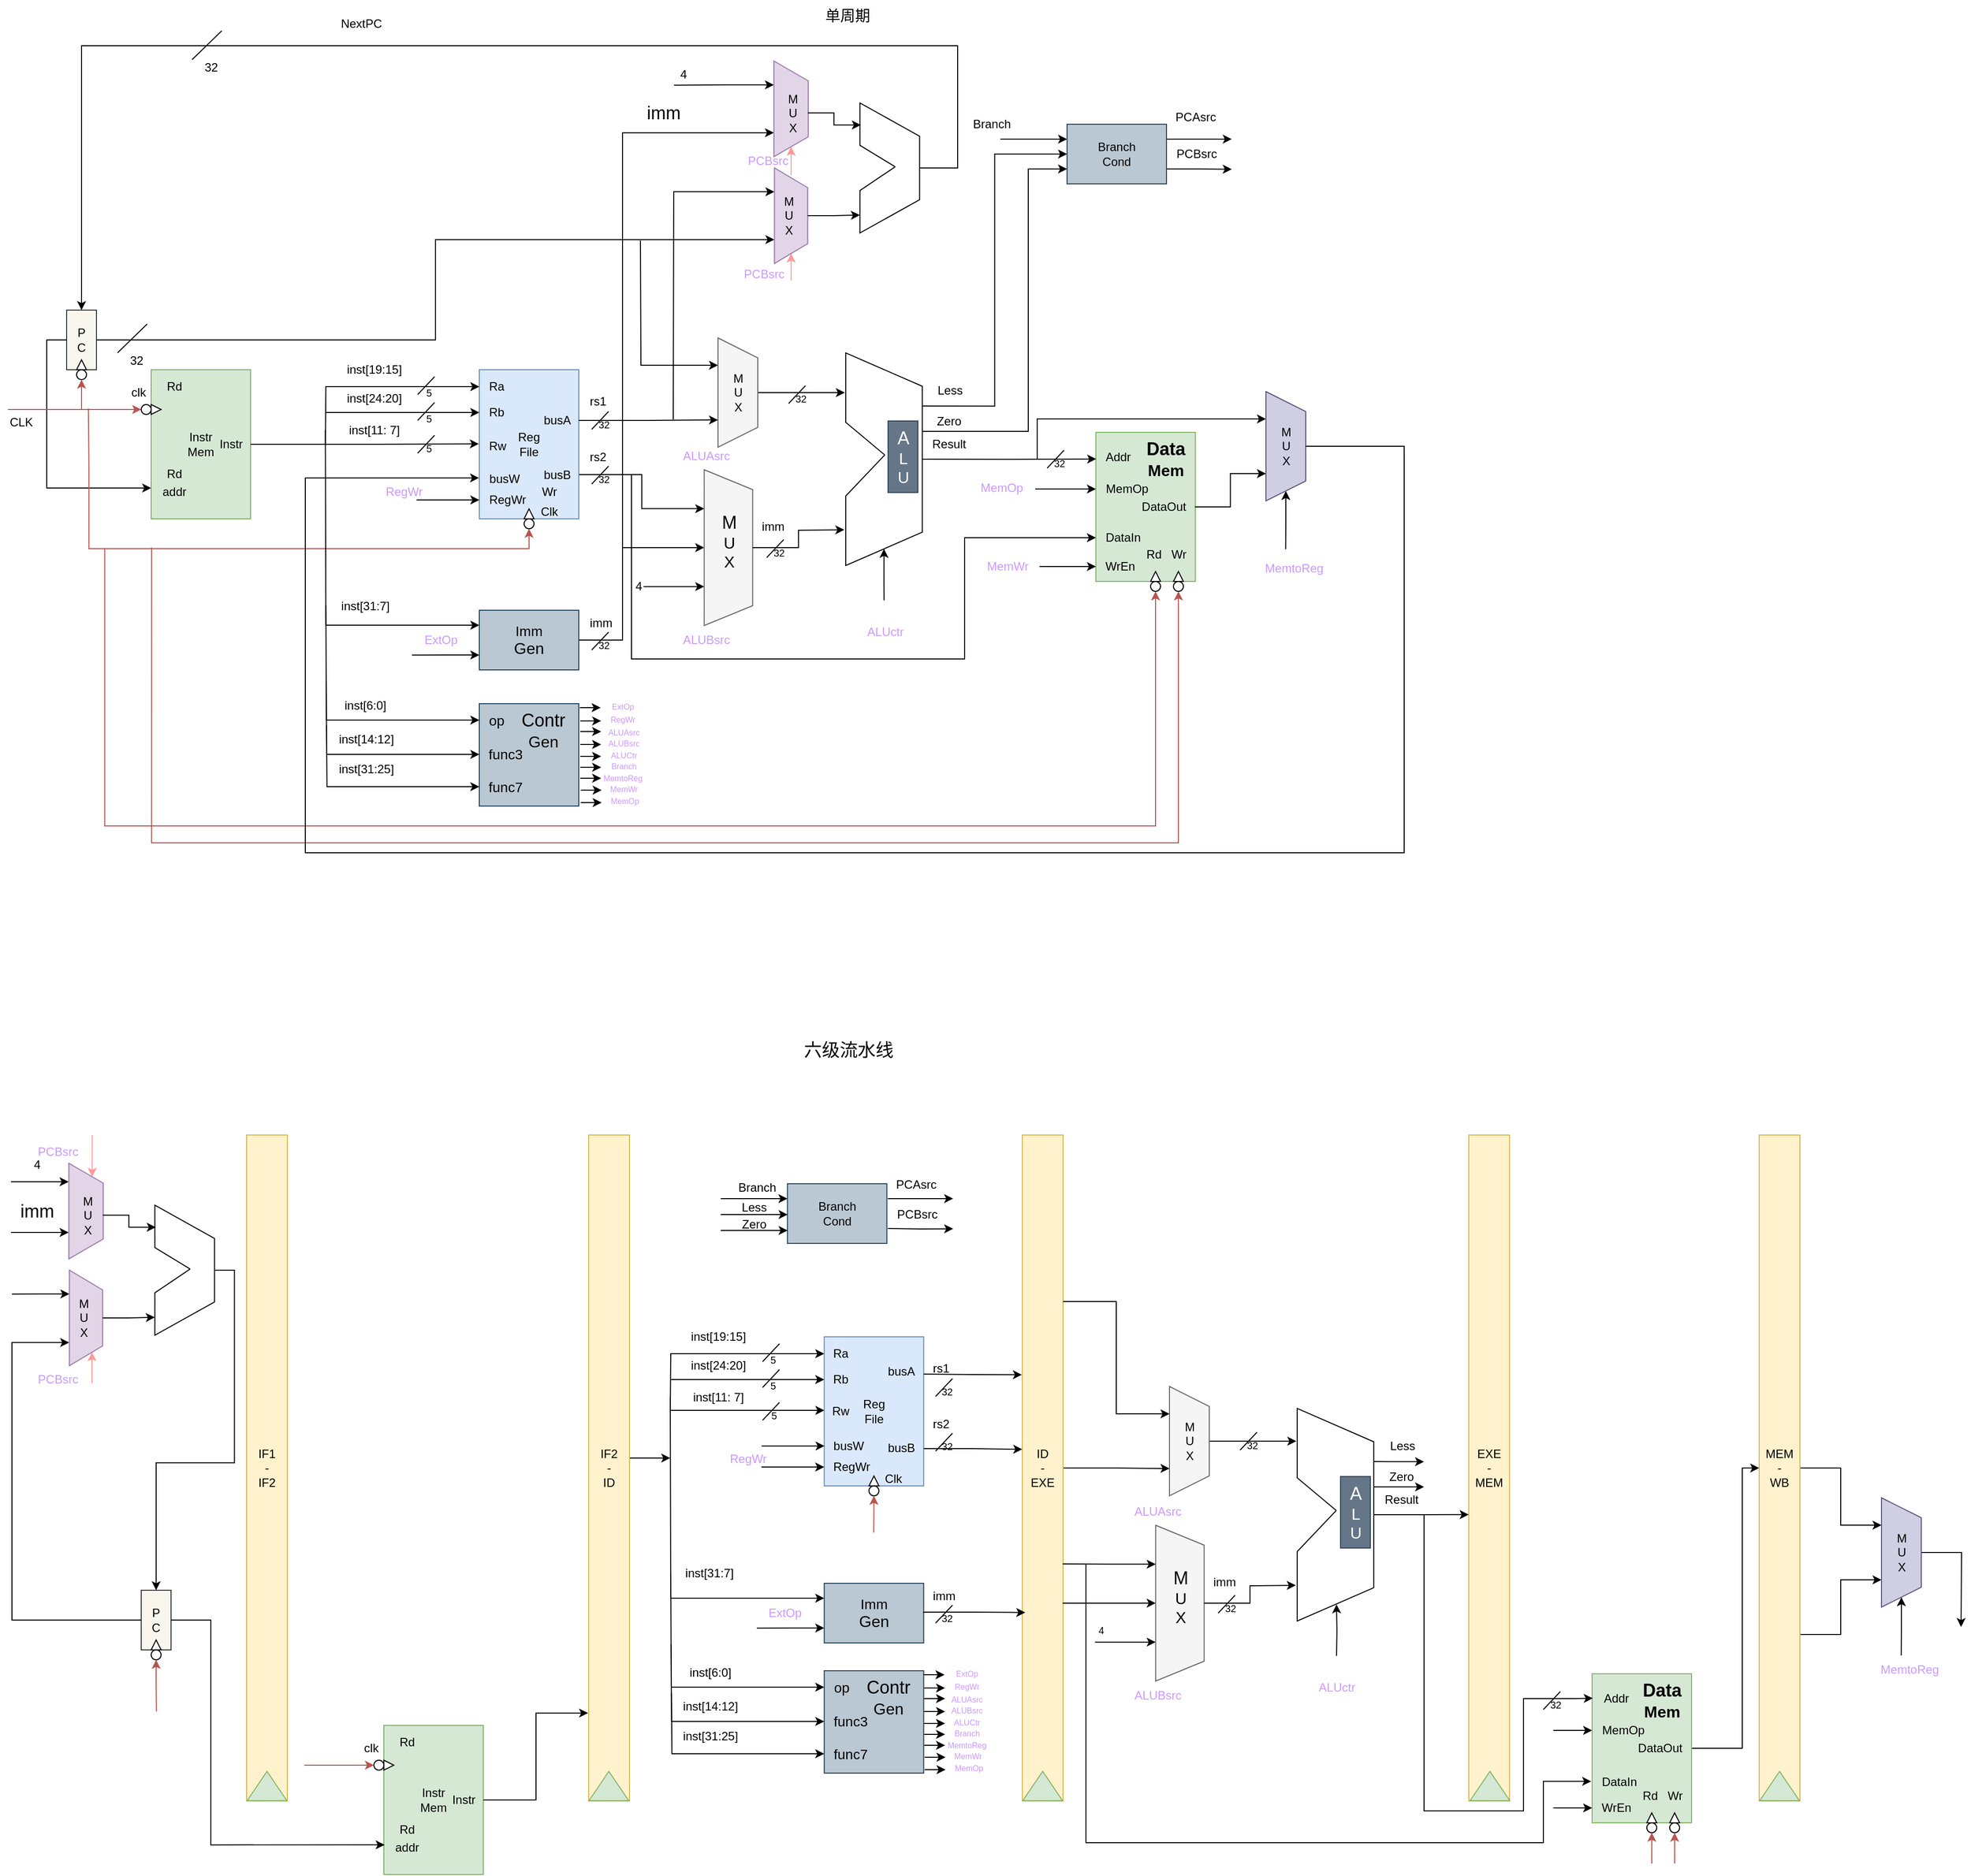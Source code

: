 <mxfile version="24.8.4">
  <diagram name="第 1 页" id="ME-t9XABibju69oW2RBo">
    <mxGraphModel dx="3191" dy="2871" grid="1" gridSize="10" guides="1" tooltips="1" connect="1" arrows="1" fold="1" page="1" pageScale="1" pageWidth="827" pageHeight="1169" math="0" shadow="0">
      <root>
        <mxCell id="0" />
        <mxCell id="1" parent="0" />
        <mxCell id="QvKiuwDlhmeOhOTdiMVR-1" style="edgeStyle=orthogonalEdgeStyle;rounded=0;orthogonalLoop=1;jettySize=auto;html=1;entryX=0.75;entryY=1;entryDx=0;entryDy=0;" parent="1" source="QvKiuwDlhmeOhOTdiMVR-2" target="QvKiuwDlhmeOhOTdiMVR-37" edge="1">
          <mxGeometry relative="1" as="geometry">
            <mxPoint x="740.296" y="266.074" as="targetPoint" />
          </mxGeometry>
        </mxCell>
        <mxCell id="QvKiuwDlhmeOhOTdiMVR-2" value="P&lt;div&gt;C&lt;/div&gt;" style="html=1;dashed=0;whiteSpace=wrap;fillColor=#f9f7ed;strokeColor=#36393d;" parent="1" vertex="1">
          <mxGeometry x="75" y="310" width="30" height="60" as="geometry" />
        </mxCell>
        <mxCell id="QvKiuwDlhmeOhOTdiMVR-3" value="" style="triangle;whiteSpace=wrap;html=1;dashed=0;direction=south;rotation=-180;" parent="1" vertex="1">
          <mxGeometry x="85" y="360" width="10" height="10" as="geometry" />
        </mxCell>
        <mxCell id="QvKiuwDlhmeOhOTdiMVR-4" style="edgeStyle=orthogonalEdgeStyle;rounded=0;orthogonalLoop=1;jettySize=auto;html=1;exitX=0.5;exitY=1;exitDx=0;exitDy=0;startArrow=classic;startFill=1;endArrow=none;endFill=0;fillColor=#f8cecc;strokeColor=#b85450;" parent="1" source="QvKiuwDlhmeOhOTdiMVR-5" edge="1">
          <mxGeometry relative="1" as="geometry">
            <mxPoint x="90" y="410" as="targetPoint" />
          </mxGeometry>
        </mxCell>
        <mxCell id="QvKiuwDlhmeOhOTdiMVR-5" value="" style="shape=ellipse;html=1;dashed=0;whiteSpace=wrap;aspect=fixed;perimeter=ellipsePerimeter;" parent="1" vertex="1">
          <mxGeometry x="85" y="370" width="10" height="10" as="geometry" />
        </mxCell>
        <mxCell id="QvKiuwDlhmeOhOTdiMVR-6" style="edgeStyle=orthogonalEdgeStyle;rounded=0;orthogonalLoop=1;jettySize=auto;html=1;endArrow=none;endFill=0;startArrow=classic;startFill=1;entryX=0;entryY=0.5;entryDx=0;entryDy=0;" parent="1" source="QvKiuwDlhmeOhOTdiMVR-7" edge="1" target="QvKiuwDlhmeOhOTdiMVR-2">
          <mxGeometry relative="1" as="geometry">
            <mxPoint x="55" y="339" as="targetPoint" />
            <Array as="points">
              <mxPoint x="55" y="489" />
              <mxPoint x="55" y="340" />
            </Array>
          </mxGeometry>
        </mxCell>
        <mxCell id="QvKiuwDlhmeOhOTdiMVR-7" value="Instr&lt;div&gt;Mem&lt;/div&gt;" style="html=1;dashed=0;whiteSpace=wrap;fillColor=#d5e8d4;strokeColor=#82b366;" parent="1" vertex="1">
          <mxGeometry x="160" y="370" width="100" height="150" as="geometry" />
        </mxCell>
        <mxCell id="QvKiuwDlhmeOhOTdiMVR-8" value="" style="group;rotation=90;" parent="1" vertex="1" connectable="0">
          <mxGeometry x="150" y="400" width="10" height="20" as="geometry" />
        </mxCell>
        <mxCell id="QvKiuwDlhmeOhOTdiMVR-9" value="" style="triangle;whiteSpace=wrap;html=1;dashed=0;direction=south;rotation=-90;" parent="QvKiuwDlhmeOhOTdiMVR-8" vertex="1">
          <mxGeometry x="10" y="5" width="10" height="10" as="geometry" />
        </mxCell>
        <mxCell id="QvKiuwDlhmeOhOTdiMVR-10" style="edgeStyle=orthogonalEdgeStyle;rounded=0;orthogonalLoop=1;jettySize=auto;html=1;startArrow=classic;startFill=1;endArrow=none;endFill=0;fillColor=#f8cecc;strokeColor=#b85450;" parent="QvKiuwDlhmeOhOTdiMVR-8" source="QvKiuwDlhmeOhOTdiMVR-11" edge="1">
          <mxGeometry relative="1" as="geometry">
            <mxPoint x="-134" y="10" as="targetPoint" />
          </mxGeometry>
        </mxCell>
        <mxCell id="QvKiuwDlhmeOhOTdiMVR-11" value="" style="shape=ellipse;html=1;dashed=0;whiteSpace=wrap;aspect=fixed;perimeter=ellipsePerimeter;rotation=90;" parent="QvKiuwDlhmeOhOTdiMVR-8" vertex="1">
          <mxGeometry y="5" width="10" height="10" as="geometry" />
        </mxCell>
        <mxCell id="QvKiuwDlhmeOhOTdiMVR-12" value="Reg&lt;div&gt;File&lt;/div&gt;" style="html=1;dashed=0;whiteSpace=wrap;fillColor=#dae8fc;strokeColor=#6c8ebf;" parent="1" vertex="1">
          <mxGeometry x="490" y="370" width="100" height="150" as="geometry" />
        </mxCell>
        <mxCell id="QvKiuwDlhmeOhOTdiMVR-13" value="" style="triangle;whiteSpace=wrap;html=1;dashed=0;direction=south;rotation=-180;" parent="1" vertex="1">
          <mxGeometry x="535" y="510" width="10" height="10" as="geometry" />
        </mxCell>
        <mxCell id="QvKiuwDlhmeOhOTdiMVR-14" style="edgeStyle=orthogonalEdgeStyle;rounded=0;orthogonalLoop=1;jettySize=auto;html=1;exitX=0.5;exitY=1;exitDx=0;exitDy=0;startArrow=classic;startFill=1;endArrow=none;endFill=0;fillColor=#f8cecc;strokeColor=#b85450;" parent="1" source="QvKiuwDlhmeOhOTdiMVR-15" edge="1">
          <mxGeometry relative="1" as="geometry">
            <mxPoint x="96.857" y="408.857" as="targetPoint" />
          </mxGeometry>
        </mxCell>
        <mxCell id="QvKiuwDlhmeOhOTdiMVR-15" value="" style="shape=ellipse;html=1;dashed=0;whiteSpace=wrap;aspect=fixed;perimeter=ellipsePerimeter;rotation=0;" parent="1" vertex="1">
          <mxGeometry x="535" y="520" width="10" height="10" as="geometry" />
        </mxCell>
        <mxCell id="QvKiuwDlhmeOhOTdiMVR-16" style="edgeStyle=orthogonalEdgeStyle;rounded=0;orthogonalLoop=1;jettySize=auto;html=1;exitX=0;exitY=0.25;exitDx=0;exitDy=0;startArrow=classic;startFill=1;endArrow=none;endFill=0;" parent="1" source="QvKiuwDlhmeOhOTdiMVR-19" edge="1">
          <mxGeometry relative="1" as="geometry">
            <mxPoint x="335.167" y="430.833" as="targetPoint" />
          </mxGeometry>
        </mxCell>
        <mxCell id="QvKiuwDlhmeOhOTdiMVR-17" style="edgeStyle=orthogonalEdgeStyle;rounded=0;orthogonalLoop=1;jettySize=auto;html=1;exitX=0;exitY=0.75;exitDx=0;exitDy=0;startArrow=classic;startFill=1;endArrow=none;endFill=0;" parent="1" source="QvKiuwDlhmeOhOTdiMVR-19" edge="1">
          <mxGeometry relative="1" as="geometry">
            <mxPoint x="422.25" y="657.083" as="targetPoint" />
          </mxGeometry>
        </mxCell>
        <mxCell id="QvKiuwDlhmeOhOTdiMVR-18" style="edgeStyle=orthogonalEdgeStyle;rounded=0;orthogonalLoop=1;jettySize=auto;html=1;entryX=0.75;entryY=1;entryDx=0;entryDy=0;" parent="1" source="QvKiuwDlhmeOhOTdiMVR-19" target="QvKiuwDlhmeOhOTdiMVR-41" edge="1">
          <mxGeometry relative="1" as="geometry">
            <Array as="points">
              <mxPoint x="634" y="642" />
              <mxPoint x="634" y="132" />
            </Array>
          </mxGeometry>
        </mxCell>
        <mxCell id="QvKiuwDlhmeOhOTdiMVR-19" value="&lt;font style=&quot;font-size: 14px;&quot;&gt;Imm&lt;/font&gt;&lt;div&gt;&lt;font size=&quot;3&quot;&gt;Gen&lt;/font&gt;&lt;/div&gt;" style="html=1;dashed=0;whiteSpace=wrap;fillColor=#bac8d3;strokeColor=#23445d;" parent="1" vertex="1">
          <mxGeometry x="490" y="612" width="100" height="60" as="geometry" />
        </mxCell>
        <mxCell id="QvKiuwDlhmeOhOTdiMVR-20" value="" style="html=1;dashed=0;whiteSpace=wrap;fillColor=#bac8d3;strokeColor=#23445d;" parent="1" vertex="1">
          <mxGeometry x="490" y="706" width="100" height="103" as="geometry" />
        </mxCell>
        <mxCell id="QvKiuwDlhmeOhOTdiMVR-21" value="" style="group" parent="1" vertex="1" connectable="0">
          <mxGeometry x="730" y="338" width="40" height="110" as="geometry" />
        </mxCell>
        <mxCell id="QvKiuwDlhmeOhOTdiMVR-22" style="edgeStyle=orthogonalEdgeStyle;rounded=0;orthogonalLoop=1;jettySize=auto;html=1;exitX=0.25;exitY=1;exitDx=0;exitDy=0;startArrow=classic;startFill=1;endArrow=none;endFill=0;" parent="QvKiuwDlhmeOhOTdiMVR-21" source="QvKiuwDlhmeOhOTdiMVR-24" edge="1">
          <mxGeometry relative="1" as="geometry">
            <mxPoint x="-78" y="-98" as="targetPoint" />
          </mxGeometry>
        </mxCell>
        <mxCell id="QvKiuwDlhmeOhOTdiMVR-23" style="edgeStyle=orthogonalEdgeStyle;rounded=0;orthogonalLoop=1;jettySize=auto;html=1;" parent="QvKiuwDlhmeOhOTdiMVR-21" source="QvKiuwDlhmeOhOTdiMVR-24" edge="1">
          <mxGeometry relative="1" as="geometry">
            <mxPoint x="127.545" y="55" as="targetPoint" />
          </mxGeometry>
        </mxCell>
        <mxCell id="QvKiuwDlhmeOhOTdiMVR-24" value="" style="shape=trapezoid;perimeter=trapezoidPerimeter;whiteSpace=wrap;html=1;fixedSize=1;size=20;rotation=90;fillColor=#f5f5f5;fontColor=#333333;strokeColor=#666666;" parent="QvKiuwDlhmeOhOTdiMVR-21" vertex="1">
          <mxGeometry x="-35" y="35" width="110" height="40" as="geometry" />
        </mxCell>
        <mxCell id="QvKiuwDlhmeOhOTdiMVR-25" value="M&lt;div&gt;U&lt;/div&gt;&lt;div&gt;X&lt;/div&gt;" style="text;html=1;align=center;verticalAlign=middle;resizable=0;points=[];autosize=1;strokeColor=none;fillColor=none;" parent="QvKiuwDlhmeOhOTdiMVR-21" vertex="1">
          <mxGeometry x="5" y="25" width="30" height="60" as="geometry" />
        </mxCell>
        <mxCell id="QvKiuwDlhmeOhOTdiMVR-26" value="" style="group" parent="1" vertex="1" connectable="0">
          <mxGeometry x="843" y="400" width="160.9" height="151" as="geometry" />
        </mxCell>
        <mxCell id="QvKiuwDlhmeOhOTdiMVR-27" style="edgeStyle=orthogonalEdgeStyle;rounded=0;orthogonalLoop=1;jettySize=auto;html=1;exitX=1;exitY=0.5;exitDx=0;exitDy=0;startArrow=classic;startFill=1;endArrow=none;endFill=0;" parent="QvKiuwDlhmeOhOTdiMVR-26" source="QvKiuwDlhmeOhOTdiMVR-28" edge="1">
          <mxGeometry relative="1" as="geometry">
            <mxPoint x="54" y="202" as="targetPoint" />
          </mxGeometry>
        </mxCell>
        <mxCell id="QvKiuwDlhmeOhOTdiMVR-28" value="" style="shape=trapezoid;perimeter=trapezoidPerimeter;whiteSpace=wrap;html=1;fixedSize=1;rotation=90;size=33.552;" parent="QvKiuwDlhmeOhOTdiMVR-26" vertex="1">
          <mxGeometry x="-53.04" y="21.56" width="213.94" height="76.96" as="geometry" />
        </mxCell>
        <mxCell id="QvKiuwDlhmeOhOTdiMVR-29" value="&lt;font style=&quot;font-size: 18px;&quot;&gt;A&lt;/font&gt;&lt;div&gt;&lt;font size=&quot;3&quot;&gt;L&lt;/font&gt;&lt;/div&gt;&lt;div&gt;&lt;font size=&quot;3&quot;&gt;U&lt;/font&gt;&lt;/div&gt;" style="text;html=1;align=center;verticalAlign=middle;resizable=0;points=[];autosize=1;strokeColor=#314354;fillColor=#647687;fontColor=#ffffff;" parent="QvKiuwDlhmeOhOTdiMVR-26" vertex="1">
          <mxGeometry x="58.001" y="21.56" width="30" height="72" as="geometry" />
        </mxCell>
        <mxCell id="QvKiuwDlhmeOhOTdiMVR-30" value="" style="rounded=0;whiteSpace=wrap;html=1;strokeColor=#FFFFFF;" parent="QvKiuwDlhmeOhOTdiMVR-26" vertex="1">
          <mxGeometry y="23.5" width="20" height="73" as="geometry" />
        </mxCell>
        <mxCell id="QvKiuwDlhmeOhOTdiMVR-31" value="" style="endArrow=none;html=1;rounded=0;exitX=0.674;exitY=1.002;exitDx=0;exitDy=0;exitPerimeter=0;" parent="QvKiuwDlhmeOhOTdiMVR-26" source="QvKiuwDlhmeOhOTdiMVR-28" edge="1">
          <mxGeometry width="50" height="50" relative="1" as="geometry">
            <mxPoint x="7.724" y="82.167" as="sourcePoint" />
            <mxPoint x="54.727" y="55.742" as="targetPoint" />
          </mxGeometry>
        </mxCell>
        <mxCell id="QvKiuwDlhmeOhOTdiMVR-32" value="" style="endArrow=none;html=1;rounded=0;exitX=0.325;exitY=1.004;exitDx=0;exitDy=0;exitPerimeter=0;" parent="QvKiuwDlhmeOhOTdiMVR-26" source="QvKiuwDlhmeOhOTdiMVR-28" edge="1">
          <mxGeometry width="50" height="50" relative="1" as="geometry">
            <mxPoint x="7.818" y="30.575" as="sourcePoint" />
            <mxPoint x="54.727" y="55.742" as="targetPoint" />
            <Array as="points">
              <mxPoint x="54.727" y="55.742" />
            </Array>
          </mxGeometry>
        </mxCell>
        <mxCell id="QvKiuwDlhmeOhOTdiMVR-33" value="Zero" style="text;html=1;align=center;verticalAlign=middle;resizable=0;points=[];autosize=1;strokeColor=none;fillColor=none;" parent="QvKiuwDlhmeOhOTdiMVR-26" vertex="1">
          <mxGeometry x="97" y="9" width="43" height="26" as="geometry" />
        </mxCell>
        <mxCell id="QvKiuwDlhmeOhOTdiMVR-34" value="Result" style="text;html=1;align=center;verticalAlign=middle;resizable=0;points=[];autosize=1;strokeColor=none;fillColor=none;" parent="QvKiuwDlhmeOhOTdiMVR-26" vertex="1">
          <mxGeometry x="92.5" y="32" width="52" height="26" as="geometry" />
        </mxCell>
        <mxCell id="QvKiuwDlhmeOhOTdiMVR-35" value="" style="group" parent="1" vertex="1" connectable="0">
          <mxGeometry x="786" y="169" width="35" height="92" as="geometry" />
        </mxCell>
        <mxCell id="QvKiuwDlhmeOhOTdiMVR-36" style="edgeStyle=orthogonalEdgeStyle;rounded=0;orthogonalLoop=1;jettySize=auto;html=1;exitX=0.25;exitY=1;exitDx=0;exitDy=0;startArrow=classic;startFill=1;endArrow=none;endFill=0;" parent="QvKiuwDlhmeOhOTdiMVR-35" source="QvKiuwDlhmeOhOTdiMVR-37" edge="1">
          <mxGeometry relative="1" as="geometry">
            <mxPoint x="-101" y="251" as="targetPoint" />
          </mxGeometry>
        </mxCell>
        <mxCell id="vkxR9KCFY0yhszCb_NEq-183" style="edgeStyle=orthogonalEdgeStyle;rounded=0;orthogonalLoop=1;jettySize=auto;html=1;exitX=1;exitY=0.5;exitDx=0;exitDy=0;strokeColor=#FF9999;align=center;verticalAlign=middle;fontFamily=Helvetica;fontSize=11;fontColor=default;labelBackgroundColor=default;startArrow=classic;startFill=1;endArrow=none;endFill=0;fillColor=#f8cecc;" edge="1" parent="QvKiuwDlhmeOhOTdiMVR-35" source="QvKiuwDlhmeOhOTdiMVR-37">
          <mxGeometry relative="1" as="geometry">
            <mxPoint x="17.556" y="111" as="targetPoint" />
          </mxGeometry>
        </mxCell>
        <mxCell id="QvKiuwDlhmeOhOTdiMVR-37" value="" style="shape=trapezoid;perimeter=trapezoidPerimeter;whiteSpace=wrap;html=1;fixedSize=1;size=20;rotation=90;fillColor=#e1d5e7;strokeColor=#9673a6;" parent="QvKiuwDlhmeOhOTdiMVR-35" vertex="1">
          <mxGeometry x="-30.625" y="29.273" width="96.25" height="33.455" as="geometry" />
        </mxCell>
        <mxCell id="QvKiuwDlhmeOhOTdiMVR-38" value="M&lt;div&gt;U&lt;/div&gt;&lt;div&gt;X&lt;/div&gt;" style="text;html=1;align=center;verticalAlign=middle;resizable=0;points=[];autosize=1;strokeColor=none;fillColor=none;" parent="QvKiuwDlhmeOhOTdiMVR-35" vertex="1">
          <mxGeometry x="-0.005" y="15.999" width="30" height="60" as="geometry" />
        </mxCell>
        <mxCell id="QvKiuwDlhmeOhOTdiMVR-39" value="" style="group" parent="1" vertex="1" connectable="0">
          <mxGeometry x="786" y="60" width="35" height="95" as="geometry" />
        </mxCell>
        <mxCell id="QvKiuwDlhmeOhOTdiMVR-40" style="edgeStyle=orthogonalEdgeStyle;rounded=0;orthogonalLoop=1;jettySize=auto;html=1;exitX=0.25;exitY=1;exitDx=0;exitDy=0;startArrow=classic;startFill=1;endArrow=none;endFill=0;" parent="QvKiuwDlhmeOhOTdiMVR-39" source="QvKiuwDlhmeOhOTdiMVR-41" edge="1">
          <mxGeometry relative="1" as="geometry">
            <mxPoint x="-100.304" y="23.783" as="targetPoint" />
          </mxGeometry>
        </mxCell>
        <mxCell id="QvKiuwDlhmeOhOTdiMVR-41" value="" style="shape=trapezoid;perimeter=trapezoidPerimeter;whiteSpace=wrap;html=1;fixedSize=1;size=20;rotation=90;fillColor=#e1d5e7;strokeColor=#9673a6;" parent="QvKiuwDlhmeOhOTdiMVR-39" vertex="1">
          <mxGeometry x="-30.625" y="30.227" width="96.25" height="34.545" as="geometry" />
        </mxCell>
        <mxCell id="QvKiuwDlhmeOhOTdiMVR-42" value="M&lt;div&gt;U&lt;/div&gt;&lt;div&gt;X&lt;/div&gt;" style="text;html=1;align=center;verticalAlign=middle;resizable=0;points=[];autosize=1;strokeColor=none;fillColor=none;" parent="QvKiuwDlhmeOhOTdiMVR-39" vertex="1">
          <mxGeometry x="4.375" y="21.591" width="30" height="60" as="geometry" />
        </mxCell>
        <mxCell id="QvKiuwDlhmeOhOTdiMVR-43" value="" style="group" parent="1" vertex="1" connectable="0">
          <mxGeometry x="1281" y="392" width="40" height="110" as="geometry" />
        </mxCell>
        <mxCell id="QvKiuwDlhmeOhOTdiMVR-44" style="edgeStyle=orthogonalEdgeStyle;rounded=0;orthogonalLoop=1;jettySize=auto;html=1;exitX=0.25;exitY=1;exitDx=0;exitDy=0;startArrow=classic;startFill=1;endArrow=none;endFill=0;" parent="QvKiuwDlhmeOhOTdiMVR-43" source="QvKiuwDlhmeOhOTdiMVR-46" edge="1">
          <mxGeometry relative="1" as="geometry">
            <mxPoint x="-230" y="68" as="targetPoint" />
            <Array as="points">
              <mxPoint x="-230" y="27" />
            </Array>
          </mxGeometry>
        </mxCell>
        <mxCell id="QvKiuwDlhmeOhOTdiMVR-45" style="edgeStyle=orthogonalEdgeStyle;rounded=0;orthogonalLoop=1;jettySize=auto;html=1;exitX=1;exitY=0.5;exitDx=0;exitDy=0;startArrow=classic;startFill=1;endArrow=none;endFill=0;" parent="QvKiuwDlhmeOhOTdiMVR-43" source="QvKiuwDlhmeOhOTdiMVR-46" edge="1">
          <mxGeometry relative="1" as="geometry">
            <mxPoint x="19.83" y="158.638" as="targetPoint" />
          </mxGeometry>
        </mxCell>
        <mxCell id="QvKiuwDlhmeOhOTdiMVR-46" value="" style="shape=trapezoid;perimeter=trapezoidPerimeter;whiteSpace=wrap;html=1;fixedSize=1;size=20;rotation=90;fillColor=#d0cee2;strokeColor=#56517e;" parent="QvKiuwDlhmeOhOTdiMVR-43" vertex="1">
          <mxGeometry x="-35" y="35" width="110" height="40" as="geometry" />
        </mxCell>
        <mxCell id="QvKiuwDlhmeOhOTdiMVR-47" value="M&lt;div&gt;U&lt;/div&gt;&lt;div&gt;X&lt;/div&gt;" style="text;html=1;align=center;verticalAlign=middle;resizable=0;points=[];autosize=1;strokeColor=none;fillColor=none;" parent="QvKiuwDlhmeOhOTdiMVR-43" vertex="1">
          <mxGeometry x="5" y="25" width="30" height="60" as="geometry" />
        </mxCell>
        <mxCell id="QvKiuwDlhmeOhOTdiMVR-48" value="" style="group" parent="1" vertex="1" connectable="0">
          <mxGeometry x="870" y="95" width="60" height="144" as="geometry" />
        </mxCell>
        <mxCell id="QvKiuwDlhmeOhOTdiMVR-49" value="" style="shape=trapezoid;perimeter=trapezoidPerimeter;whiteSpace=wrap;html=1;fixedSize=1;rotation=90;size=33.552;" parent="QvKiuwDlhmeOhOTdiMVR-48" vertex="1">
          <mxGeometry x="-32.727" y="42" width="130.909" height="60" as="geometry" />
        </mxCell>
        <mxCell id="QvKiuwDlhmeOhOTdiMVR-50" value="" style="rounded=0;whiteSpace=wrap;html=1;strokeColor=#FFFFFF;" parent="QvKiuwDlhmeOhOTdiMVR-48" vertex="1">
          <mxGeometry y="50" width="13.95" height="44" as="geometry" />
        </mxCell>
        <mxCell id="QvKiuwDlhmeOhOTdiMVR-51" value="" style="endArrow=none;html=1;rounded=0;exitX=0.674;exitY=1.002;exitDx=0;exitDy=0;exitPerimeter=0;" parent="QvKiuwDlhmeOhOTdiMVR-48" source="QvKiuwDlhmeOhOTdiMVR-49" edge="1">
          <mxGeometry width="50" height="50" relative="1" as="geometry">
            <mxPoint x="5.389" y="96.0" as="sourcePoint" />
            <mxPoint x="38.182" y="70.8" as="targetPoint" />
          </mxGeometry>
        </mxCell>
        <mxCell id="QvKiuwDlhmeOhOTdiMVR-52" value="" style="endArrow=none;html=1;rounded=0;exitX=0.325;exitY=1.004;exitDx=0;exitDy=0;exitPerimeter=0;" parent="QvKiuwDlhmeOhOTdiMVR-48" source="QvKiuwDlhmeOhOTdiMVR-49" edge="1">
          <mxGeometry width="50" height="50" relative="1" as="geometry">
            <mxPoint x="5.455" y="46.8" as="sourcePoint" />
            <mxPoint x="38.182" y="70.8" as="targetPoint" />
            <Array as="points">
              <mxPoint x="38.182" y="70.8" />
            </Array>
          </mxGeometry>
        </mxCell>
        <mxCell id="QvKiuwDlhmeOhOTdiMVR-53" value="" style="html=1;dashed=0;whiteSpace=wrap;fillColor=#d5e8d4;strokeColor=#82b366;" parent="1" vertex="1">
          <mxGeometry x="1110" y="433" width="100" height="150" as="geometry" />
        </mxCell>
        <mxCell id="QvKiuwDlhmeOhOTdiMVR-54" value="" style="triangle;whiteSpace=wrap;html=1;dashed=0;direction=south;rotation=-180;" parent="1" vertex="1">
          <mxGeometry x="1165" y="573" width="10" height="10" as="geometry" />
        </mxCell>
        <mxCell id="QvKiuwDlhmeOhOTdiMVR-55" style="edgeStyle=orthogonalEdgeStyle;rounded=0;orthogonalLoop=1;jettySize=auto;html=1;exitX=0.5;exitY=1;exitDx=0;exitDy=0;startArrow=classic;startFill=1;endArrow=none;endFill=0;fillColor=#f8cecc;strokeColor=#b85450;" parent="1" source="QvKiuwDlhmeOhOTdiMVR-56" edge="1">
          <mxGeometry relative="1" as="geometry">
            <mxPoint x="113.286" y="549.571" as="targetPoint" />
            <Array as="points">
              <mxPoint x="1170" y="829" />
              <mxPoint x="113" y="829" />
            </Array>
          </mxGeometry>
        </mxCell>
        <mxCell id="QvKiuwDlhmeOhOTdiMVR-56" value="" style="shape=ellipse;html=1;dashed=0;whiteSpace=wrap;aspect=fixed;perimeter=ellipsePerimeter;rotation=0;" parent="1" vertex="1">
          <mxGeometry x="1165" y="583" width="10" height="10" as="geometry" />
        </mxCell>
        <mxCell id="QvKiuwDlhmeOhOTdiMVR-57" style="edgeStyle=orthogonalEdgeStyle;rounded=0;orthogonalLoop=1;jettySize=auto;html=1;exitX=0;exitY=0.25;exitDx=0;exitDy=0;startArrow=classic;startFill=1;endArrow=none;endFill=0;" parent="1" source="QvKiuwDlhmeOhOTdiMVR-60" edge="1">
          <mxGeometry relative="1" as="geometry">
            <mxPoint x="1013.909" y="137.97" as="targetPoint" />
          </mxGeometry>
        </mxCell>
        <mxCell id="QvKiuwDlhmeOhOTdiMVR-58" style="edgeStyle=orthogonalEdgeStyle;rounded=0;orthogonalLoop=1;jettySize=auto;html=1;exitX=1;exitY=0.25;exitDx=0;exitDy=0;" parent="1" source="QvKiuwDlhmeOhOTdiMVR-60" edge="1">
          <mxGeometry relative="1" as="geometry">
            <mxPoint x="1246.636" y="137.97" as="targetPoint" />
          </mxGeometry>
        </mxCell>
        <mxCell id="QvKiuwDlhmeOhOTdiMVR-59" style="edgeStyle=orthogonalEdgeStyle;rounded=0;orthogonalLoop=1;jettySize=auto;html=1;exitX=1;exitY=0.75;exitDx=0;exitDy=0;" parent="1" source="QvKiuwDlhmeOhOTdiMVR-60" edge="1">
          <mxGeometry relative="1" as="geometry">
            <mxPoint x="1246.636" y="168.273" as="targetPoint" />
          </mxGeometry>
        </mxCell>
        <mxCell id="QvKiuwDlhmeOhOTdiMVR-60" value="Branch&lt;div&gt;Cond&lt;/div&gt;" style="html=1;dashed=0;whiteSpace=wrap;fillColor=#bac8d3;strokeColor=#23445d;" parent="1" vertex="1">
          <mxGeometry x="1081" y="123" width="100" height="60" as="geometry" />
        </mxCell>
        <mxCell id="QvKiuwDlhmeOhOTdiMVR-61" value="" style="group" parent="1" vertex="1" connectable="0">
          <mxGeometry x="712" y="482" width="57" height="134" as="geometry" />
        </mxCell>
        <mxCell id="QvKiuwDlhmeOhOTdiMVR-62" style="edgeStyle=orthogonalEdgeStyle;rounded=0;orthogonalLoop=1;jettySize=auto;html=1;startArrow=classic;startFill=1;endArrow=none;endFill=0;" parent="QvKiuwDlhmeOhOTdiMVR-61" source="QvKiuwDlhmeOhOTdiMVR-64" edge="1">
          <mxGeometry relative="1" as="geometry">
            <mxPoint x="-77.485" y="67.0" as="targetPoint" />
          </mxGeometry>
        </mxCell>
        <mxCell id="QvKiuwDlhmeOhOTdiMVR-63" style="edgeStyle=orthogonalEdgeStyle;rounded=0;orthogonalLoop=1;jettySize=auto;html=1;exitX=0.75;exitY=1;exitDx=0;exitDy=0;startArrow=classic;startFill=1;endArrow=none;endFill=0;" parent="QvKiuwDlhmeOhOTdiMVR-61" source="QvKiuwDlhmeOhOTdiMVR-64" edge="1">
          <mxGeometry relative="1" as="geometry">
            <mxPoint x="-56.879" y="106.273" as="targetPoint" />
          </mxGeometry>
        </mxCell>
        <mxCell id="QvKiuwDlhmeOhOTdiMVR-64" value="" style="shape=trapezoid;perimeter=trapezoidPerimeter;whiteSpace=wrap;html=1;fixedSize=1;size=20;rotation=90;fillColor=#f5f5f5;fontColor=#333333;strokeColor=#666666;" parent="QvKiuwDlhmeOhOTdiMVR-61" vertex="1">
          <mxGeometry x="-49.875" y="42.636" width="156.75" height="48.727" as="geometry" />
        </mxCell>
        <mxCell id="QvKiuwDlhmeOhOTdiMVR-65" value="&lt;font style=&quot;font-size: 18px;&quot;&gt;M&lt;/font&gt;&lt;div&gt;&lt;font size=&quot;3&quot;&gt;U&lt;/font&gt;&lt;/div&gt;&lt;div&gt;&lt;font size=&quot;3&quot;&gt;X&lt;/font&gt;&lt;/div&gt;" style="text;html=1;align=center;verticalAlign=middle;resizable=0;points=[];autosize=1;strokeColor=none;fillColor=none;" parent="QvKiuwDlhmeOhOTdiMVR-61" vertex="1">
          <mxGeometry x="12.005" y="25.365" width="33" height="72" as="geometry" />
        </mxCell>
        <mxCell id="QvKiuwDlhmeOhOTdiMVR-66" value="Addr" style="text;html=1;align=center;verticalAlign=middle;resizable=0;points=[];autosize=1;strokeColor=none;fillColor=none;" parent="1" vertex="1">
          <mxGeometry x="1110" y="445" width="43" height="26" as="geometry" />
        </mxCell>
        <mxCell id="QvKiuwDlhmeOhOTdiMVR-67" value="&lt;span style=&quot;text-wrap-mode: wrap;&quot;&gt;&lt;font style=&quot;font-size: 18px;&quot;&gt;&lt;b style=&quot;&quot;&gt;Data&lt;/b&gt;&lt;/font&gt;&lt;/span&gt;&lt;div style=&quot;text-wrap-mode: wrap;&quot;&gt;&lt;font size=&quot;3&quot;&gt;&lt;b&gt;Mem&lt;/b&gt;&lt;/font&gt;&lt;/div&gt;" style="text;html=1;align=center;verticalAlign=middle;resizable=0;points=[];autosize=1;strokeColor=none;fillColor=none;" parent="1" vertex="1">
          <mxGeometry x="1151" y="433" width="57" height="53" as="geometry" />
        </mxCell>
        <mxCell id="QvKiuwDlhmeOhOTdiMVR-68" style="edgeStyle=orthogonalEdgeStyle;rounded=0;orthogonalLoop=1;jettySize=auto;html=1;startArrow=classic;startFill=1;endArrow=none;endFill=0;" parent="1" source="QvKiuwDlhmeOhOTdiMVR-69" edge="1">
          <mxGeometry relative="1" as="geometry">
            <mxPoint x="1049" y="490.0" as="targetPoint" />
          </mxGeometry>
        </mxCell>
        <mxCell id="QvKiuwDlhmeOhOTdiMVR-69" value="MemOp" style="text;html=1;align=center;verticalAlign=middle;resizable=0;points=[];autosize=1;strokeColor=none;fillColor=none;" parent="1" vertex="1">
          <mxGeometry x="1110" y="477" width="61" height="26" as="geometry" />
        </mxCell>
        <mxCell id="QvKiuwDlhmeOhOTdiMVR-70" style="edgeStyle=orthogonalEdgeStyle;rounded=0;orthogonalLoop=1;jettySize=auto;html=1;startArrow=classic;startFill=1;endArrow=none;endFill=0;" parent="1" source="QvKiuwDlhmeOhOTdiMVR-71" edge="1">
          <mxGeometry relative="1" as="geometry">
            <mxPoint x="643" y="475" as="targetPoint" />
            <Array as="points">
              <mxPoint x="978" y="539" />
              <mxPoint x="978" y="661" />
              <mxPoint x="643" y="661" />
            </Array>
          </mxGeometry>
        </mxCell>
        <mxCell id="QvKiuwDlhmeOhOTdiMVR-71" value="DataIn" style="text;html=1;align=center;verticalAlign=middle;resizable=0;points=[];autosize=1;strokeColor=none;fillColor=none;" parent="1" vertex="1">
          <mxGeometry x="1110" y="526" width="53" height="26" as="geometry" />
        </mxCell>
        <mxCell id="QvKiuwDlhmeOhOTdiMVR-72" style="edgeStyle=orthogonalEdgeStyle;rounded=0;orthogonalLoop=1;jettySize=auto;html=1;startArrow=classic;startFill=1;endArrow=none;endFill=0;" parent="1" source="QvKiuwDlhmeOhOTdiMVR-73" edge="1">
          <mxGeometry relative="1" as="geometry">
            <mxPoint x="1053.286" y="568" as="targetPoint" />
          </mxGeometry>
        </mxCell>
        <mxCell id="QvKiuwDlhmeOhOTdiMVR-73" value="WrEn" style="text;html=1;align=center;verticalAlign=middle;resizable=0;points=[];autosize=1;strokeColor=none;fillColor=none;" parent="1" vertex="1">
          <mxGeometry x="1110" y="555" width="48" height="26" as="geometry" />
        </mxCell>
        <mxCell id="QvKiuwDlhmeOhOTdiMVR-74" style="edgeStyle=orthogonalEdgeStyle;rounded=0;orthogonalLoop=1;jettySize=auto;html=1;entryX=0.75;entryY=1;entryDx=0;entryDy=0;" parent="1" source="QvKiuwDlhmeOhOTdiMVR-75" target="QvKiuwDlhmeOhOTdiMVR-46" edge="1">
          <mxGeometry relative="1" as="geometry" />
        </mxCell>
        <mxCell id="QvKiuwDlhmeOhOTdiMVR-75" value="DataOut" style="text;html=1;align=center;verticalAlign=middle;resizable=0;points=[];autosize=1;strokeColor=none;fillColor=none;" parent="1" vertex="1">
          <mxGeometry x="1146.5" y="495" width="63" height="26" as="geometry" />
        </mxCell>
        <mxCell id="QvKiuwDlhmeOhOTdiMVR-76" value="" style="triangle;whiteSpace=wrap;html=1;dashed=0;direction=south;rotation=-180;" parent="1" vertex="1">
          <mxGeometry x="1188" y="573" width="10" height="10" as="geometry" />
        </mxCell>
        <mxCell id="QvKiuwDlhmeOhOTdiMVR-77" style="edgeStyle=orthogonalEdgeStyle;rounded=0;orthogonalLoop=1;jettySize=auto;html=1;exitX=0.5;exitY=1;exitDx=0;exitDy=0;startArrow=classic;startFill=1;endArrow=none;endFill=0;fillColor=#f8cecc;strokeColor=#b85450;" parent="1" source="QvKiuwDlhmeOhOTdiMVR-78" edge="1">
          <mxGeometry relative="1" as="geometry">
            <mxPoint x="160.429" y="548.857" as="targetPoint" />
            <Array as="points">
              <mxPoint x="1193" y="846" />
              <mxPoint x="160" y="846" />
            </Array>
          </mxGeometry>
        </mxCell>
        <mxCell id="QvKiuwDlhmeOhOTdiMVR-78" value="" style="shape=ellipse;html=1;dashed=0;whiteSpace=wrap;aspect=fixed;perimeter=ellipsePerimeter;rotation=0;" parent="1" vertex="1">
          <mxGeometry x="1188" y="583" width="10" height="10" as="geometry" />
        </mxCell>
        <mxCell id="QvKiuwDlhmeOhOTdiMVR-79" value="Rd" style="text;html=1;align=center;verticalAlign=middle;resizable=0;points=[];autosize=1;strokeColor=none;fillColor=none;" parent="1" vertex="1">
          <mxGeometry x="1151" y="543" width="33" height="26" as="geometry" />
        </mxCell>
        <mxCell id="QvKiuwDlhmeOhOTdiMVR-80" value="Wr" style="text;html=1;align=center;verticalAlign=middle;resizable=0;points=[];autosize=1;strokeColor=none;fillColor=none;" parent="1" vertex="1">
          <mxGeometry x="1176.5" y="543" width="33" height="26" as="geometry" />
        </mxCell>
        <mxCell id="QvKiuwDlhmeOhOTdiMVR-81" value="Rd" style="text;html=1;align=center;verticalAlign=middle;resizable=0;points=[];autosize=1;strokeColor=none;fillColor=none;" parent="1" vertex="1">
          <mxGeometry x="166" y="374" width="33" height="26" as="geometry" />
        </mxCell>
        <mxCell id="QvKiuwDlhmeOhOTdiMVR-82" value="clk" style="text;html=1;align=center;verticalAlign=middle;resizable=0;points=[];autosize=1;strokeColor=none;fillColor=none;" parent="1" vertex="1">
          <mxGeometry x="130" y="380" width="33" height="26" as="geometry" />
        </mxCell>
        <mxCell id="QvKiuwDlhmeOhOTdiMVR-83" value="Rd" style="text;html=1;align=center;verticalAlign=middle;resizable=0;points=[];autosize=1;strokeColor=none;fillColor=none;" parent="1" vertex="1">
          <mxGeometry x="166" y="462" width="33" height="26" as="geometry" />
        </mxCell>
        <mxCell id="QvKiuwDlhmeOhOTdiMVR-84" value="addr" style="text;html=1;align=center;verticalAlign=middle;resizable=0;points=[];autosize=1;strokeColor=none;fillColor=none;" parent="1" vertex="1">
          <mxGeometry x="162" y="480" width="42" height="26" as="geometry" />
        </mxCell>
        <mxCell id="QvKiuwDlhmeOhOTdiMVR-85" value="Instr" style="text;html=1;align=center;verticalAlign=middle;resizable=0;points=[];autosize=1;strokeColor=none;fillColor=none;" parent="1" vertex="1">
          <mxGeometry x="219" y="432" width="41" height="26" as="geometry" />
        </mxCell>
        <mxCell id="QvKiuwDlhmeOhOTdiMVR-86" style="edgeStyle=orthogonalEdgeStyle;rounded=0;orthogonalLoop=1;jettySize=auto;html=1;startArrow=classic;startFill=1;endArrow=none;endFill=0;" parent="1" source="QvKiuwDlhmeOhOTdiMVR-87" edge="1">
          <mxGeometry relative="1" as="geometry">
            <mxPoint x="335.167" y="445.833" as="targetPoint" />
          </mxGeometry>
        </mxCell>
        <mxCell id="QvKiuwDlhmeOhOTdiMVR-87" value="Ra" style="text;html=1;align=center;verticalAlign=middle;resizable=0;points=[];autosize=1;strokeColor=none;fillColor=none;" parent="1" vertex="1">
          <mxGeometry x="490" y="374" width="33" height="26" as="geometry" />
        </mxCell>
        <mxCell id="QvKiuwDlhmeOhOTdiMVR-88" style="edgeStyle=orthogonalEdgeStyle;rounded=0;orthogonalLoop=1;jettySize=auto;html=1;startArrow=classic;startFill=1;endArrow=none;endFill=0;" parent="1" source="QvKiuwDlhmeOhOTdiMVR-89" edge="1">
          <mxGeometry relative="1" as="geometry">
            <mxPoint x="336" y="413" as="targetPoint" />
          </mxGeometry>
        </mxCell>
        <mxCell id="QvKiuwDlhmeOhOTdiMVR-89" value="Rb" style="text;html=1;align=center;verticalAlign=middle;resizable=0;points=[];autosize=1;strokeColor=none;fillColor=none;" parent="1" vertex="1">
          <mxGeometry x="490" y="400" width="33" height="26" as="geometry" />
        </mxCell>
        <mxCell id="QvKiuwDlhmeOhOTdiMVR-90" value="Rw" style="text;html=1;align=center;verticalAlign=middle;resizable=0;points=[];autosize=1;strokeColor=none;fillColor=none;" parent="1" vertex="1">
          <mxGeometry x="490" y="434" width="35" height="26" as="geometry" />
        </mxCell>
        <mxCell id="QvKiuwDlhmeOhOTdiMVR-91" value="busW" style="text;html=1;align=center;verticalAlign=middle;resizable=0;points=[];autosize=1;strokeColor=none;fillColor=none;" parent="1" vertex="1">
          <mxGeometry x="490" y="467" width="49" height="26" as="geometry" />
        </mxCell>
        <mxCell id="QvKiuwDlhmeOhOTdiMVR-92" style="edgeStyle=orthogonalEdgeStyle;rounded=0;orthogonalLoop=1;jettySize=auto;html=1;startArrow=classic;startFill=1;endArrow=none;endFill=0;" parent="1" source="QvKiuwDlhmeOhOTdiMVR-93" edge="1">
          <mxGeometry relative="1" as="geometry">
            <mxPoint x="426.833" y="501" as="targetPoint" />
          </mxGeometry>
        </mxCell>
        <mxCell id="QvKiuwDlhmeOhOTdiMVR-93" value="RegWr" style="text;html=1;align=center;verticalAlign=middle;resizable=0;points=[];autosize=1;strokeColor=none;fillColor=none;" parent="1" vertex="1">
          <mxGeometry x="490" y="488" width="55" height="26" as="geometry" />
        </mxCell>
        <mxCell id="QvKiuwDlhmeOhOTdiMVR-94" value="Wr" style="text;html=1;align=center;verticalAlign=middle;resizable=0;points=[];autosize=1;strokeColor=none;fillColor=none;" parent="1" vertex="1">
          <mxGeometry x="543" y="480" width="33" height="26" as="geometry" />
        </mxCell>
        <mxCell id="QvKiuwDlhmeOhOTdiMVR-95" value="Clk" style="text;html=1;align=center;verticalAlign=middle;resizable=0;points=[];autosize=1;strokeColor=none;fillColor=none;" parent="1" vertex="1">
          <mxGeometry x="542" y="500" width="35" height="26" as="geometry" />
        </mxCell>
        <mxCell id="QvKiuwDlhmeOhOTdiMVR-96" style="edgeStyle=orthogonalEdgeStyle;rounded=0;orthogonalLoop=1;jettySize=auto;html=1;entryX=0.25;entryY=1;entryDx=0;entryDy=0;" parent="1" source="QvKiuwDlhmeOhOTdiMVR-97" target="QvKiuwDlhmeOhOTdiMVR-64" edge="1">
          <mxGeometry relative="1" as="geometry" />
        </mxCell>
        <mxCell id="QvKiuwDlhmeOhOTdiMVR-97" value="busB" style="text;html=1;align=center;verticalAlign=middle;resizable=0;points=[];autosize=1;strokeColor=none;fillColor=none;" parent="1" vertex="1">
          <mxGeometry x="545.5" y="462.5" width="45" height="26" as="geometry" />
        </mxCell>
        <mxCell id="QvKiuwDlhmeOhOTdiMVR-98" style="edgeStyle=orthogonalEdgeStyle;rounded=0;orthogonalLoop=1;jettySize=auto;html=1;entryX=0.75;entryY=1;entryDx=0;entryDy=0;" parent="1" source="QvKiuwDlhmeOhOTdiMVR-99" target="QvKiuwDlhmeOhOTdiMVR-24" edge="1">
          <mxGeometry relative="1" as="geometry" />
        </mxCell>
        <mxCell id="QvKiuwDlhmeOhOTdiMVR-99" value="busA" style="text;html=1;align=center;verticalAlign=middle;resizable=0;points=[];autosize=1;strokeColor=none;fillColor=none;" parent="1" vertex="1">
          <mxGeometry x="545" y="408" width="45" height="26" as="geometry" />
        </mxCell>
        <mxCell id="QvKiuwDlhmeOhOTdiMVR-100" style="edgeStyle=orthogonalEdgeStyle;rounded=0;orthogonalLoop=1;jettySize=auto;html=1;startArrow=classic;startFill=1;endArrow=none;endFill=0;" parent="1" source="QvKiuwDlhmeOhOTdiMVR-101" edge="1">
          <mxGeometry relative="1" as="geometry">
            <mxPoint x="335.667" y="607.333" as="targetPoint" />
          </mxGeometry>
        </mxCell>
        <mxCell id="QvKiuwDlhmeOhOTdiMVR-101" value="&lt;font style=&quot;font-size: 14px;&quot;&gt;op&lt;/font&gt;" style="text;html=1;align=center;verticalAlign=middle;resizable=0;points=[];autosize=1;strokeColor=none;fillColor=none;" parent="1" vertex="1">
          <mxGeometry x="490" y="708" width="34" height="29" as="geometry" />
        </mxCell>
        <mxCell id="QvKiuwDlhmeOhOTdiMVR-102" style="edgeStyle=orthogonalEdgeStyle;rounded=0;orthogonalLoop=1;jettySize=auto;html=1;startArrow=classic;startFill=1;endArrow=none;endFill=0;" parent="1" source="QvKiuwDlhmeOhOTdiMVR-103" edge="1">
          <mxGeometry relative="1" as="geometry">
            <mxPoint x="336" y="679.333" as="targetPoint" />
          </mxGeometry>
        </mxCell>
        <mxCell id="QvKiuwDlhmeOhOTdiMVR-103" value="&lt;font style=&quot;font-size: 14px;&quot;&gt;func3&lt;/font&gt;" style="text;html=1;align=center;verticalAlign=middle;resizable=0;points=[];autosize=1;strokeColor=none;fillColor=none;" parent="1" vertex="1">
          <mxGeometry x="490" y="742.5" width="52" height="29" as="geometry" />
        </mxCell>
        <mxCell id="QvKiuwDlhmeOhOTdiMVR-104" style="edgeStyle=orthogonalEdgeStyle;rounded=0;orthogonalLoop=1;jettySize=auto;html=1;startArrow=classic;startFill=1;endArrow=none;endFill=0;" parent="1" source="QvKiuwDlhmeOhOTdiMVR-105" edge="1">
          <mxGeometry relative="1" as="geometry">
            <mxPoint x="336.333" y="728" as="targetPoint" />
          </mxGeometry>
        </mxCell>
        <mxCell id="QvKiuwDlhmeOhOTdiMVR-105" value="&lt;font style=&quot;font-size: 14px;&quot;&gt;func7&lt;/font&gt;" style="text;html=1;align=center;verticalAlign=middle;resizable=0;points=[];autosize=1;strokeColor=none;fillColor=none;" parent="1" vertex="1">
          <mxGeometry x="490" y="775" width="52" height="29" as="geometry" />
        </mxCell>
        <mxCell id="QvKiuwDlhmeOhOTdiMVR-106" value="&lt;font style=&quot;font-size: 8px;&quot;&gt;ExtOp&lt;/font&gt;" style="text;html=1;align=center;verticalAlign=middle;resizable=0;points=[];autosize=1;strokeColor=none;fillColor=none;fontColor=#CC99FF;" parent="1" vertex="1">
          <mxGeometry x="614" y="695" width="40" height="26" as="geometry" />
        </mxCell>
        <mxCell id="QvKiuwDlhmeOhOTdiMVR-107" value="&lt;font style=&quot;font-size: 8px;&quot;&gt;RegWr&lt;/font&gt;" style="text;html=1;align=center;verticalAlign=middle;resizable=0;points=[];autosize=1;strokeColor=none;fillColor=none;fontColor=#CC99FF;" parent="1" vertex="1">
          <mxGeometry x="612.5" y="708" width="43" height="26" as="geometry" />
        </mxCell>
        <mxCell id="QvKiuwDlhmeOhOTdiMVR-108" value="&lt;font style=&quot;font-size: 8px;&quot;&gt;ALUAsrc&lt;/font&gt;" style="text;html=1;align=center;verticalAlign=middle;resizable=0;points=[];autosize=1;strokeColor=none;fillColor=none;fontColor=#CC99FF;" parent="1" vertex="1">
          <mxGeometry x="609.5" y="721" width="50" height="26" as="geometry" />
        </mxCell>
        <mxCell id="QvKiuwDlhmeOhOTdiMVR-109" value="&lt;font style=&quot;font-size: 8px;&quot;&gt;ALUBsrc&lt;/font&gt;" style="text;html=1;align=center;verticalAlign=middle;resizable=0;points=[];autosize=1;strokeColor=none;fillColor=none;fontColor=#CC99FF;" parent="1" vertex="1">
          <mxGeometry x="609.5" y="732" width="50" height="26" as="geometry" />
        </mxCell>
        <mxCell id="QvKiuwDlhmeOhOTdiMVR-110" value="&lt;font style=&quot;font-size: 8px;&quot;&gt;ALUCtr&lt;/font&gt;" style="text;html=1;align=center;verticalAlign=middle;resizable=0;points=[];autosize=1;strokeColor=none;fillColor=none;fontColor=#CC99FF;" parent="1" vertex="1">
          <mxGeometry x="612.5" y="744" width="44" height="26" as="geometry" />
        </mxCell>
        <mxCell id="QvKiuwDlhmeOhOTdiMVR-111" value="&lt;font style=&quot;font-size: 8px;&quot;&gt;Branch&lt;/font&gt;" style="text;html=1;align=center;verticalAlign=middle;resizable=0;points=[];autosize=1;strokeColor=none;fillColor=none;fontColor=#CC99FF;" parent="1" vertex="1">
          <mxGeometry x="613" y="755" width="43" height="26" as="geometry" />
        </mxCell>
        <mxCell id="QvKiuwDlhmeOhOTdiMVR-112" value="&lt;font style=&quot;font-size: 8px;&quot;&gt;MemtoReg&lt;/font&gt;" style="text;html=1;align=center;verticalAlign=middle;resizable=0;points=[];autosize=1;strokeColor=none;fillColor=none;fontColor=#CC99FF;" parent="1" vertex="1">
          <mxGeometry x="605.5" y="767" width="57" height="26" as="geometry" />
        </mxCell>
        <mxCell id="QvKiuwDlhmeOhOTdiMVR-113" value="&lt;font style=&quot;font-size: 8px;&quot;&gt;MemWr&lt;/font&gt;" style="text;html=1;align=center;verticalAlign=middle;resizable=0;points=[];autosize=1;strokeColor=none;fillColor=none;fontColor=#CC99FF;" parent="1" vertex="1">
          <mxGeometry x="612" y="778" width="46" height="26" as="geometry" />
        </mxCell>
        <mxCell id="QvKiuwDlhmeOhOTdiMVR-114" value="&lt;font style=&quot;font-size: 8px;&quot;&gt;MemOp&lt;/font&gt;" style="text;html=1;align=center;verticalAlign=middle;resizable=0;points=[];autosize=1;strokeColor=none;fillColor=none;fontColor=#CC99FF;" parent="1" vertex="1">
          <mxGeometry x="613" y="790" width="46" height="26" as="geometry" />
        </mxCell>
        <mxCell id="QvKiuwDlhmeOhOTdiMVR-115" value="&lt;font style=&quot;text-wrap-mode: wrap; font-size: 18px;&quot;&gt;Contr&lt;/font&gt;&lt;div style=&quot;text-wrap-mode: wrap;&quot;&gt;&lt;font size=&quot;3&quot;&gt;Gen&lt;/font&gt;&lt;/div&gt;" style="text;html=1;align=center;verticalAlign=middle;resizable=0;points=[];autosize=1;strokeColor=none;fillColor=none;" parent="1" vertex="1">
          <mxGeometry x="523" y="706" width="62" height="53" as="geometry" />
        </mxCell>
        <mxCell id="QvKiuwDlhmeOhOTdiMVR-116" style="edgeStyle=orthogonalEdgeStyle;rounded=0;orthogonalLoop=1;jettySize=auto;html=1;entryX=0.17;entryY=0.985;entryDx=0;entryDy=0;entryPerimeter=0;" parent="1" source="QvKiuwDlhmeOhOTdiMVR-42" target="QvKiuwDlhmeOhOTdiMVR-49" edge="1">
          <mxGeometry relative="1" as="geometry" />
        </mxCell>
        <mxCell id="QvKiuwDlhmeOhOTdiMVR-117" style="edgeStyle=orthogonalEdgeStyle;rounded=0;orthogonalLoop=1;jettySize=auto;html=1;" parent="1" source="QvKiuwDlhmeOhOTdiMVR-49" target="QvKiuwDlhmeOhOTdiMVR-2" edge="1">
          <mxGeometry relative="1" as="geometry">
            <Array as="points">
              <mxPoint x="971" y="167" />
              <mxPoint x="971" y="44" />
              <mxPoint x="90" y="44" />
            </Array>
          </mxGeometry>
        </mxCell>
        <mxCell id="QvKiuwDlhmeOhOTdiMVR-118" style="edgeStyle=orthogonalEdgeStyle;rounded=0;orthogonalLoop=1;jettySize=auto;html=1;entryX=-0.014;entryY=0.407;entryDx=0;entryDy=0;entryPerimeter=0;" parent="1" source="QvKiuwDlhmeOhOTdiMVR-7" target="QvKiuwDlhmeOhOTdiMVR-90" edge="1">
          <mxGeometry relative="1" as="geometry">
            <mxPoint x="483" y="445" as="targetPoint" />
          </mxGeometry>
        </mxCell>
        <mxCell id="QvKiuwDlhmeOhOTdiMVR-119" value="" style="endArrow=none;html=1;rounded=0;exitX=-0.091;exitY=0.191;exitDx=0;exitDy=0;exitPerimeter=0;" parent="1" source="QvKiuwDlhmeOhOTdiMVR-120" edge="1">
          <mxGeometry width="50" height="50" relative="1" as="geometry">
            <mxPoint x="191" y="69" as="sourcePoint" />
            <mxPoint x="231" y="29" as="targetPoint" />
          </mxGeometry>
        </mxCell>
        <mxCell id="QvKiuwDlhmeOhOTdiMVR-120" value="32" style="text;html=1;align=center;verticalAlign=middle;resizable=0;points=[];autosize=1;strokeColor=none;fillColor=none;" parent="1" vertex="1">
          <mxGeometry x="204" y="53" width="31" height="26" as="geometry" />
        </mxCell>
        <mxCell id="QvKiuwDlhmeOhOTdiMVR-121" value="NextPC" style="text;html=1;align=center;verticalAlign=middle;resizable=0;points=[];autosize=1;strokeColor=none;fillColor=none;" parent="1" vertex="1">
          <mxGeometry x="341" y="9" width="59" height="26" as="geometry" />
        </mxCell>
        <mxCell id="QvKiuwDlhmeOhOTdiMVR-122" value="" style="endArrow=none;html=1;rounded=0;exitX=-0.091;exitY=0.191;exitDx=0;exitDy=0;exitPerimeter=0;" parent="1" source="QvKiuwDlhmeOhOTdiMVR-123" edge="1">
          <mxGeometry width="50" height="50" relative="1" as="geometry">
            <mxPoint x="116" y="364" as="sourcePoint" />
            <mxPoint x="156" y="324" as="targetPoint" />
          </mxGeometry>
        </mxCell>
        <mxCell id="QvKiuwDlhmeOhOTdiMVR-123" value="32" style="text;html=1;align=center;verticalAlign=middle;resizable=0;points=[];autosize=1;strokeColor=none;fillColor=none;" parent="1" vertex="1">
          <mxGeometry x="129" y="348" width="31" height="26" as="geometry" />
        </mxCell>
        <mxCell id="QvKiuwDlhmeOhOTdiMVR-124" style="edgeStyle=orthogonalEdgeStyle;rounded=0;orthogonalLoop=1;jettySize=auto;html=1;entryX=0.862;entryY=1.001;entryDx=0;entryDy=0;entryPerimeter=0;" parent="1" source="QvKiuwDlhmeOhOTdiMVR-37" target="QvKiuwDlhmeOhOTdiMVR-49" edge="1">
          <mxGeometry relative="1" as="geometry" />
        </mxCell>
        <mxCell id="QvKiuwDlhmeOhOTdiMVR-125" value="ExtOp" style="text;html=1;align=center;verticalAlign=middle;resizable=0;points=[];autosize=1;strokeColor=none;fillColor=none;fontColor=#CC99FF;" parent="1" vertex="1">
          <mxGeometry x="425" y="629" width="51" height="26" as="geometry" />
        </mxCell>
        <mxCell id="QvKiuwDlhmeOhOTdiMVR-126" value="inst[31:7]" style="text;html=1;align=center;verticalAlign=middle;resizable=0;points=[];autosize=1;strokeColor=none;fillColor=none;" parent="1" vertex="1">
          <mxGeometry x="341" y="595" width="67" height="26" as="geometry" />
        </mxCell>
        <mxCell id="QvKiuwDlhmeOhOTdiMVR-127" value="inst[19:15]" style="text;html=1;align=center;verticalAlign=middle;resizable=0;points=[];autosize=1;strokeColor=none;fillColor=none;" parent="1" vertex="1">
          <mxGeometry x="347" y="357" width="73" height="26" as="geometry" />
        </mxCell>
        <mxCell id="QvKiuwDlhmeOhOTdiMVR-128" value="inst[24:20]" style="text;html=1;align=center;verticalAlign=middle;resizable=0;points=[];autosize=1;strokeColor=none;fillColor=none;" parent="1" vertex="1">
          <mxGeometry x="347" y="386" width="73" height="26" as="geometry" />
        </mxCell>
        <mxCell id="QvKiuwDlhmeOhOTdiMVR-129" value="inst[11: 7]" style="text;html=1;align=center;verticalAlign=middle;resizable=0;points=[];autosize=1;strokeColor=none;fillColor=none;" parent="1" vertex="1">
          <mxGeometry x="349" y="418" width="69" height="26" as="geometry" />
        </mxCell>
        <mxCell id="QvKiuwDlhmeOhOTdiMVR-130" value="" style="endArrow=none;html=1;rounded=0;" parent="1" edge="1">
          <mxGeometry width="50" height="50" relative="1" as="geometry">
            <mxPoint x="428" y="395" as="sourcePoint" />
            <mxPoint x="445" y="377" as="targetPoint" />
          </mxGeometry>
        </mxCell>
        <mxCell id="QvKiuwDlhmeOhOTdiMVR-131" value="&lt;font style=&quot;font-size: 10px;&quot;&gt;5&lt;/font&gt;" style="text;html=1;align=center;verticalAlign=middle;resizable=0;points=[];autosize=1;strokeColor=none;fillColor=none;" parent="1" vertex="1">
          <mxGeometry x="426.5" y="380" width="24" height="26" as="geometry" />
        </mxCell>
        <mxCell id="QvKiuwDlhmeOhOTdiMVR-132" value="" style="endArrow=none;html=1;rounded=0;" parent="1" edge="1">
          <mxGeometry width="50" height="50" relative="1" as="geometry">
            <mxPoint x="428" y="421" as="sourcePoint" />
            <mxPoint x="445" y="403" as="targetPoint" />
          </mxGeometry>
        </mxCell>
        <mxCell id="QvKiuwDlhmeOhOTdiMVR-133" value="&lt;font style=&quot;font-size: 10px;&quot;&gt;5&lt;/font&gt;" style="text;html=1;align=center;verticalAlign=middle;resizable=0;points=[];autosize=1;strokeColor=none;fillColor=none;" parent="1" vertex="1">
          <mxGeometry x="426.5" y="406" width="24" height="26" as="geometry" />
        </mxCell>
        <mxCell id="QvKiuwDlhmeOhOTdiMVR-134" value="" style="endArrow=none;html=1;rounded=0;" parent="1" edge="1">
          <mxGeometry width="50" height="50" relative="1" as="geometry">
            <mxPoint x="428" y="454" as="sourcePoint" />
            <mxPoint x="445" y="436" as="targetPoint" />
          </mxGeometry>
        </mxCell>
        <mxCell id="QvKiuwDlhmeOhOTdiMVR-135" value="&lt;font style=&quot;font-size: 10px;&quot;&gt;5&lt;/font&gt;" style="text;html=1;align=center;verticalAlign=middle;resizable=0;points=[];autosize=1;strokeColor=none;fillColor=none;" parent="1" vertex="1">
          <mxGeometry x="427" y="436" width="24" height="26" as="geometry" />
        </mxCell>
        <mxCell id="QvKiuwDlhmeOhOTdiMVR-136" value="4" style="text;html=1;align=center;verticalAlign=middle;resizable=0;points=[];autosize=1;strokeColor=none;fillColor=none;" parent="1" vertex="1">
          <mxGeometry x="682" y="60" width="25" height="26" as="geometry" />
        </mxCell>
        <mxCell id="QvKiuwDlhmeOhOTdiMVR-137" value="&lt;font style=&quot;font-size: 18px;&quot;&gt;imm&lt;/font&gt;" style="text;html=1;align=center;verticalAlign=middle;resizable=0;points=[];autosize=1;strokeColor=none;fillColor=none;" parent="1" vertex="1">
          <mxGeometry x="649" y="95" width="52" height="34" as="geometry" />
        </mxCell>
        <mxCell id="QvKiuwDlhmeOhOTdiMVR-138" style="edgeStyle=orthogonalEdgeStyle;rounded=0;orthogonalLoop=1;jettySize=auto;html=1;" parent="1" source="QvKiuwDlhmeOhOTdiMVR-64" edge="1">
          <mxGeometry relative="1" as="geometry">
            <mxPoint x="857" y="531" as="targetPoint" />
          </mxGeometry>
        </mxCell>
        <mxCell id="QvKiuwDlhmeOhOTdiMVR-139" value="4" style="text;html=1;align=center;verticalAlign=middle;resizable=0;points=[];autosize=1;strokeColor=none;fillColor=none;" parent="1" vertex="1">
          <mxGeometry x="637.5" y="575" width="25" height="26" as="geometry" />
        </mxCell>
        <mxCell id="QvKiuwDlhmeOhOTdiMVR-140" value="" style="endArrow=none;html=1;rounded=0;" parent="1" edge="1">
          <mxGeometry width="50" height="50" relative="1" as="geometry">
            <mxPoint x="603" y="652" as="sourcePoint" />
            <mxPoint x="620" y="634" as="targetPoint" />
          </mxGeometry>
        </mxCell>
        <mxCell id="QvKiuwDlhmeOhOTdiMVR-141" value="&lt;font style=&quot;font-size: 10px;&quot;&gt;32&lt;/font&gt;" style="text;html=1;align=center;verticalAlign=middle;resizable=0;points=[];autosize=1;strokeColor=none;fillColor=none;" parent="1" vertex="1">
          <mxGeometry x="600" y="634" width="29" height="26" as="geometry" />
        </mxCell>
        <mxCell id="QvKiuwDlhmeOhOTdiMVR-142" value="" style="endArrow=none;html=1;rounded=0;" parent="1" edge="1">
          <mxGeometry width="50" height="50" relative="1" as="geometry">
            <mxPoint x="779" y="559" as="sourcePoint" />
            <mxPoint x="796" y="541" as="targetPoint" />
          </mxGeometry>
        </mxCell>
        <mxCell id="QvKiuwDlhmeOhOTdiMVR-143" value="&lt;font style=&quot;font-size: 10px;&quot;&gt;32&lt;/font&gt;" style="text;html=1;align=center;verticalAlign=middle;resizable=0;points=[];autosize=1;strokeColor=none;fillColor=none;" parent="1" vertex="1">
          <mxGeometry x="776" y="541" width="29" height="26" as="geometry" />
        </mxCell>
        <mxCell id="QvKiuwDlhmeOhOTdiMVR-144" value="imm" style="text;html=1;align=center;verticalAlign=middle;resizable=0;points=[];autosize=1;strokeColor=none;fillColor=none;" parent="1" vertex="1">
          <mxGeometry x="764" y="515" width="41" height="26" as="geometry" />
        </mxCell>
        <mxCell id="QvKiuwDlhmeOhOTdiMVR-145" value="" style="endArrow=none;html=1;rounded=0;" parent="1" edge="1">
          <mxGeometry width="50" height="50" relative="1" as="geometry">
            <mxPoint x="801" y="404" as="sourcePoint" />
            <mxPoint x="818" y="386" as="targetPoint" />
          </mxGeometry>
        </mxCell>
        <mxCell id="QvKiuwDlhmeOhOTdiMVR-146" value="&lt;font style=&quot;font-size: 10px;&quot;&gt;32&lt;/font&gt;" style="text;html=1;align=center;verticalAlign=middle;resizable=0;points=[];autosize=1;strokeColor=none;fillColor=none;" parent="1" vertex="1">
          <mxGeometry x="798" y="386" width="29" height="26" as="geometry" />
        </mxCell>
        <mxCell id="QvKiuwDlhmeOhOTdiMVR-147" style="edgeStyle=orthogonalEdgeStyle;rounded=0;orthogonalLoop=1;jettySize=auto;html=1;exitX=0.25;exitY=0;exitDx=0;exitDy=0;entryX=0;entryY=0.5;entryDx=0;entryDy=0;" parent="1" source="QvKiuwDlhmeOhOTdiMVR-28" target="QvKiuwDlhmeOhOTdiMVR-60" edge="1">
          <mxGeometry relative="1" as="geometry" />
        </mxCell>
        <mxCell id="QvKiuwDlhmeOhOTdiMVR-148" style="edgeStyle=orthogonalEdgeStyle;rounded=0;orthogonalLoop=1;jettySize=auto;html=1;exitX=0;exitY=0.75;exitDx=0;exitDy=0;entryX=0.369;entryY=-0.004;entryDx=0;entryDy=0;entryPerimeter=0;startArrow=classic;startFill=1;endArrow=none;endFill=0;" parent="1" source="QvKiuwDlhmeOhOTdiMVR-60" target="QvKiuwDlhmeOhOTdiMVR-28" edge="1">
          <mxGeometry relative="1" as="geometry">
            <Array as="points">
              <mxPoint x="1042" y="168" />
              <mxPoint x="1042" y="432" />
            </Array>
          </mxGeometry>
        </mxCell>
        <mxCell id="QvKiuwDlhmeOhOTdiMVR-149" value="Branch" style="text;html=1;align=center;verticalAlign=middle;resizable=0;points=[];autosize=1;strokeColor=none;fillColor=none;" parent="1" vertex="1">
          <mxGeometry x="977" y="110" width="56" height="26" as="geometry" />
        </mxCell>
        <mxCell id="QvKiuwDlhmeOhOTdiMVR-150" value="PCAsrc" style="text;html=1;align=center;verticalAlign=middle;resizable=0;points=[];autosize=1;strokeColor=none;fillColor=none;" parent="1" vertex="1">
          <mxGeometry x="1180" y="103" width="59" height="26" as="geometry" />
        </mxCell>
        <mxCell id="QvKiuwDlhmeOhOTdiMVR-151" value="PCBsrc" style="text;html=1;align=center;verticalAlign=middle;resizable=0;points=[];autosize=1;strokeColor=none;fillColor=none;" parent="1" vertex="1">
          <mxGeometry x="1181" y="140" width="59" height="26" as="geometry" />
        </mxCell>
        <mxCell id="QvKiuwDlhmeOhOTdiMVR-152" style="edgeStyle=orthogonalEdgeStyle;rounded=0;orthogonalLoop=1;jettySize=auto;html=1;entryX=0.006;entryY=0.569;entryDx=0;entryDy=0;entryPerimeter=0;" parent="1" source="QvKiuwDlhmeOhOTdiMVR-28" target="QvKiuwDlhmeOhOTdiMVR-66" edge="1">
          <mxGeometry relative="1" as="geometry" />
        </mxCell>
        <mxCell id="QvKiuwDlhmeOhOTdiMVR-153" value="Less" style="text;html=1;align=center;verticalAlign=middle;resizable=0;points=[];autosize=1;strokeColor=none;fillColor=none;" parent="1" vertex="1">
          <mxGeometry x="941" y="378" width="43" height="26" as="geometry" />
        </mxCell>
        <mxCell id="QvKiuwDlhmeOhOTdiMVR-154" value="" style="endArrow=none;html=1;rounded=0;" parent="1" edge="1">
          <mxGeometry width="50" height="50" relative="1" as="geometry">
            <mxPoint x="1061" y="469" as="sourcePoint" />
            <mxPoint x="1078" y="451" as="targetPoint" />
          </mxGeometry>
        </mxCell>
        <mxCell id="QvKiuwDlhmeOhOTdiMVR-155" value="&lt;font style=&quot;font-size: 10px;&quot;&gt;32&lt;/font&gt;" style="text;html=1;align=center;verticalAlign=middle;resizable=0;points=[];autosize=1;strokeColor=none;fillColor=none;" parent="1" vertex="1">
          <mxGeometry x="1058" y="451" width="29" height="26" as="geometry" />
        </mxCell>
        <mxCell id="QvKiuwDlhmeOhOTdiMVR-156" value="MemtoReg" style="text;html=1;align=center;verticalAlign=middle;resizable=0;points=[];autosize=1;strokeColor=none;fillColor=none;fontColor=#CC99FF;" parent="1" vertex="1">
          <mxGeometry x="1270" y="557" width="77" height="26" as="geometry" />
        </mxCell>
        <mxCell id="QvKiuwDlhmeOhOTdiMVR-157" value="PCBsrc" style="text;html=1;align=center;verticalAlign=middle;resizable=0;points=[];autosize=1;strokeColor=none;fillColor=none;fontColor=#CC99FF;" parent="1" vertex="1">
          <mxGeometry x="750" y="147" width="59" height="26" as="geometry" />
        </mxCell>
        <mxCell id="QvKiuwDlhmeOhOTdiMVR-158" value="PCBsrc" style="text;html=1;align=center;verticalAlign=middle;resizable=0;points=[];autosize=1;strokeColor=none;fillColor=none;fontColor=#CC99FF;" parent="1" vertex="1">
          <mxGeometry x="746" y="261" width="59" height="26" as="geometry" />
        </mxCell>
        <mxCell id="QvKiuwDlhmeOhOTdiMVR-159" value="" style="endArrow=none;html=1;rounded=0;" parent="1" edge="1">
          <mxGeometry width="50" height="50" relative="1" as="geometry">
            <mxPoint x="603" y="430" as="sourcePoint" />
            <mxPoint x="620" y="412" as="targetPoint" />
          </mxGeometry>
        </mxCell>
        <mxCell id="QvKiuwDlhmeOhOTdiMVR-160" value="&lt;font style=&quot;font-size: 10px;&quot;&gt;32&lt;/font&gt;" style="text;html=1;align=center;verticalAlign=middle;resizable=0;points=[];autosize=1;strokeColor=none;fillColor=none;" parent="1" vertex="1">
          <mxGeometry x="600" y="412" width="29" height="26" as="geometry" />
        </mxCell>
        <mxCell id="QvKiuwDlhmeOhOTdiMVR-161" value="" style="endArrow=none;html=1;rounded=0;" parent="1" edge="1">
          <mxGeometry width="50" height="50" relative="1" as="geometry">
            <mxPoint x="603" y="485" as="sourcePoint" />
            <mxPoint x="620" y="467" as="targetPoint" />
          </mxGeometry>
        </mxCell>
        <mxCell id="QvKiuwDlhmeOhOTdiMVR-162" value="&lt;font style=&quot;font-size: 10px;&quot;&gt;32&lt;/font&gt;" style="text;html=1;align=center;verticalAlign=middle;resizable=0;points=[];autosize=1;strokeColor=none;fillColor=none;" parent="1" vertex="1">
          <mxGeometry x="600" y="467" width="29" height="26" as="geometry" />
        </mxCell>
        <mxCell id="QvKiuwDlhmeOhOTdiMVR-163" value="rs1" style="text;html=1;align=center;verticalAlign=middle;resizable=0;points=[];autosize=1;strokeColor=none;fillColor=none;" parent="1" vertex="1">
          <mxGeometry x="591" y="389" width="35" height="26" as="geometry" />
        </mxCell>
        <mxCell id="QvKiuwDlhmeOhOTdiMVR-164" value="rs2" style="text;html=1;align=center;verticalAlign=middle;resizable=0;points=[];autosize=1;strokeColor=none;fillColor=none;" parent="1" vertex="1">
          <mxGeometry x="591" y="445" width="35" height="26" as="geometry" />
        </mxCell>
        <mxCell id="QvKiuwDlhmeOhOTdiMVR-165" value="ALUAsrc" style="text;html=1;align=center;verticalAlign=middle;resizable=0;points=[];autosize=1;strokeColor=none;fillColor=none;fontColor=#CC99FF;" parent="1" vertex="1">
          <mxGeometry x="685" y="444" width="65" height="26" as="geometry" />
        </mxCell>
        <mxCell id="QvKiuwDlhmeOhOTdiMVR-166" value="ALUBsrc" style="text;html=1;align=center;verticalAlign=middle;resizable=0;points=[];autosize=1;strokeColor=none;fillColor=none;fontColor=#CC99FF;" parent="1" vertex="1">
          <mxGeometry x="685" y="629" width="65" height="26" as="geometry" />
        </mxCell>
        <mxCell id="QvKiuwDlhmeOhOTdiMVR-167" value="ALUctr" style="text;html=1;align=center;verticalAlign=middle;resizable=0;points=[];autosize=1;strokeColor=none;fillColor=none;fontColor=#CC99FF;" parent="1" vertex="1">
          <mxGeometry x="870" y="621" width="55" height="26" as="geometry" />
        </mxCell>
        <mxCell id="QvKiuwDlhmeOhOTdiMVR-168" value="MemOp" style="text;html=1;align=center;verticalAlign=middle;resizable=0;points=[];autosize=1;strokeColor=none;fillColor=none;fontColor=#CC99FF;" parent="1" vertex="1">
          <mxGeometry x="984" y="476" width="61" height="26" as="geometry" />
        </mxCell>
        <mxCell id="QvKiuwDlhmeOhOTdiMVR-169" value="MemWr" style="text;html=1;align=center;verticalAlign=middle;resizable=0;points=[];autosize=1;strokeColor=none;fillColor=none;fontColor=#CC99FF;" parent="1" vertex="1">
          <mxGeometry x="991" y="555" width="60" height="26" as="geometry" />
        </mxCell>
        <mxCell id="QvKiuwDlhmeOhOTdiMVR-170" style="edgeStyle=orthogonalEdgeStyle;rounded=0;orthogonalLoop=1;jettySize=auto;html=1;entryX=-0.006;entryY=0.456;entryDx=0;entryDy=0;entryPerimeter=0;" parent="1" source="QvKiuwDlhmeOhOTdiMVR-46" target="QvKiuwDlhmeOhOTdiMVR-91" edge="1">
          <mxGeometry relative="1" as="geometry">
            <Array as="points">
              <mxPoint x="1420" y="447" />
              <mxPoint x="1420" y="856" />
              <mxPoint x="315" y="856" />
              <mxPoint x="315" y="479" />
            </Array>
          </mxGeometry>
        </mxCell>
        <mxCell id="QvKiuwDlhmeOhOTdiMVR-171" value="RegWr" style="text;html=1;align=center;verticalAlign=middle;resizable=0;points=[];autosize=1;strokeColor=none;fillColor=none;fontColor=#CC99FF;" parent="1" vertex="1">
          <mxGeometry x="386" y="480" width="55" height="26" as="geometry" />
        </mxCell>
        <mxCell id="QvKiuwDlhmeOhOTdiMVR-172" value="" style="endArrow=classic;html=1;rounded=0;" parent="1" edge="1">
          <mxGeometry width="50" height="50" relative="1" as="geometry">
            <mxPoint x="591" y="710" as="sourcePoint" />
            <mxPoint x="612" y="710" as="targetPoint" />
          </mxGeometry>
        </mxCell>
        <mxCell id="QvKiuwDlhmeOhOTdiMVR-173" value="" style="endArrow=classic;html=1;rounded=0;" parent="1" edge="1">
          <mxGeometry width="50" height="50" relative="1" as="geometry">
            <mxPoint x="591.5" y="723.33" as="sourcePoint" />
            <mxPoint x="612.5" y="723.33" as="targetPoint" />
          </mxGeometry>
        </mxCell>
        <mxCell id="QvKiuwDlhmeOhOTdiMVR-174" value="" style="endArrow=classic;html=1;rounded=0;" parent="1" edge="1">
          <mxGeometry width="50" height="50" relative="1" as="geometry">
            <mxPoint x="591.5" y="734" as="sourcePoint" />
            <mxPoint x="612.5" y="734" as="targetPoint" />
          </mxGeometry>
        </mxCell>
        <mxCell id="QvKiuwDlhmeOhOTdiMVR-175" value="" style="endArrow=classic;html=1;rounded=0;" parent="1" edge="1">
          <mxGeometry width="50" height="50" relative="1" as="geometry">
            <mxPoint x="591.5" y="747" as="sourcePoint" />
            <mxPoint x="612.5" y="747" as="targetPoint" />
          </mxGeometry>
        </mxCell>
        <mxCell id="QvKiuwDlhmeOhOTdiMVR-176" value="" style="endArrow=classic;html=1;rounded=0;" parent="1" edge="1">
          <mxGeometry width="50" height="50" relative="1" as="geometry">
            <mxPoint x="591.5" y="759" as="sourcePoint" />
            <mxPoint x="612.5" y="759" as="targetPoint" />
          </mxGeometry>
        </mxCell>
        <mxCell id="QvKiuwDlhmeOhOTdiMVR-177" value="" style="endArrow=classic;html=1;rounded=0;" parent="1" edge="1">
          <mxGeometry width="50" height="50" relative="1" as="geometry">
            <mxPoint x="591.5" y="770" as="sourcePoint" />
            <mxPoint x="612.5" y="770" as="targetPoint" />
          </mxGeometry>
        </mxCell>
        <mxCell id="QvKiuwDlhmeOhOTdiMVR-178" value="" style="endArrow=classic;html=1;rounded=0;" parent="1" edge="1">
          <mxGeometry width="50" height="50" relative="1" as="geometry">
            <mxPoint x="591.5" y="781" as="sourcePoint" />
            <mxPoint x="612.5" y="781" as="targetPoint" />
          </mxGeometry>
        </mxCell>
        <mxCell id="QvKiuwDlhmeOhOTdiMVR-179" value="" style="endArrow=classic;html=1;rounded=0;" parent="1" edge="1">
          <mxGeometry width="50" height="50" relative="1" as="geometry">
            <mxPoint x="592" y="793" as="sourcePoint" />
            <mxPoint x="613" y="793" as="targetPoint" />
          </mxGeometry>
        </mxCell>
        <mxCell id="QvKiuwDlhmeOhOTdiMVR-180" value="" style="endArrow=classic;html=1;rounded=0;" parent="1" edge="1">
          <mxGeometry width="50" height="50" relative="1" as="geometry">
            <mxPoint x="592" y="805.5" as="sourcePoint" />
            <mxPoint x="613" y="805.5" as="targetPoint" />
          </mxGeometry>
        </mxCell>
        <mxCell id="QvKiuwDlhmeOhOTdiMVR-181" value="inst[6:0]" style="text;html=1;align=center;verticalAlign=middle;resizable=0;points=[];autosize=1;strokeColor=none;fillColor=none;" parent="1" vertex="1">
          <mxGeometry x="345" y="695" width="60" height="26" as="geometry" />
        </mxCell>
        <mxCell id="QvKiuwDlhmeOhOTdiMVR-182" value="inst[14:12]" style="text;html=1;align=center;verticalAlign=middle;resizable=0;points=[];autosize=1;strokeColor=none;fillColor=none;" parent="1" vertex="1">
          <mxGeometry x="339" y="729" width="73" height="26" as="geometry" />
        </mxCell>
        <mxCell id="QvKiuwDlhmeOhOTdiMVR-183" value="inst[31:25]" style="text;html=1;align=center;verticalAlign=middle;resizable=0;points=[];autosize=1;strokeColor=none;fillColor=none;" parent="1" vertex="1">
          <mxGeometry x="339" y="759" width="73" height="26" as="geometry" />
        </mxCell>
        <mxCell id="QvKiuwDlhmeOhOTdiMVR-184" value="imm" style="text;html=1;align=center;verticalAlign=middle;resizable=0;points=[];autosize=1;strokeColor=none;fillColor=none;" parent="1" vertex="1">
          <mxGeometry x="591" y="612" width="41" height="26" as="geometry" />
        </mxCell>
        <mxCell id="QvKiuwDlhmeOhOTdiMVR-185" value="CLK" style="text;html=1;align=center;verticalAlign=middle;resizable=0;points=[];autosize=1;strokeColor=none;fillColor=none;" parent="1" vertex="1">
          <mxGeometry x="8" y="410" width="41" height="26" as="geometry" />
        </mxCell>
        <mxCell id="vkxR9KCFY0yhszCb_NEq-1" value="IF1&lt;div&gt;-&lt;div&gt;IF2&lt;/div&gt;&lt;/div&gt;" style="rounded=0;whiteSpace=wrap;html=1;fillColor=#fff2cc;strokeColor=#d6b656;" vertex="1" parent="1">
          <mxGeometry x="256" y="1140" width="41" height="670" as="geometry" />
        </mxCell>
        <mxCell id="vkxR9KCFY0yhszCb_NEq-195" style="edgeStyle=orthogonalEdgeStyle;rounded=0;orthogonalLoop=1;jettySize=auto;html=1;exitX=1;exitY=0.5;exitDx=0;exitDy=0;" edge="1" parent="1">
          <mxGeometry relative="1" as="geometry">
            <mxPoint x="682" y="1464.98" as="targetPoint" />
            <mxPoint x="641" y="1465" as="sourcePoint" />
          </mxGeometry>
        </mxCell>
        <mxCell id="vkxR9KCFY0yhszCb_NEq-2" value="IF2&lt;div&gt;-&lt;/div&gt;&lt;div&gt;ID&lt;/div&gt;" style="rounded=0;whiteSpace=wrap;html=1;fillColor=#fff2cc;strokeColor=#d6b656;align=center;verticalAlign=middle;fontFamily=Helvetica;fontSize=12;fontColor=default;" vertex="1" parent="1">
          <mxGeometry x="600" y="1140" width="41" height="670" as="geometry" />
        </mxCell>
        <mxCell id="vkxR9KCFY0yhszCb_NEq-227" style="edgeStyle=orthogonalEdgeStyle;rounded=0;orthogonalLoop=1;jettySize=auto;html=1;exitX=1;exitY=0.5;exitDx=0;exitDy=0;entryX=0.75;entryY=1;entryDx=0;entryDy=0;" edge="1" parent="1" source="vkxR9KCFY0yhszCb_NEq-3" target="vkxR9KCFY0yhszCb_NEq-134">
          <mxGeometry relative="1" as="geometry" />
        </mxCell>
        <mxCell id="vkxR9KCFY0yhszCb_NEq-3" value="ID&lt;div&gt;-&lt;/div&gt;&lt;div&gt;EXE&lt;/div&gt;" style="rounded=0;whiteSpace=wrap;html=1;fillColor=#fff2cc;strokeColor=#d6b656;align=center;verticalAlign=middle;fontFamily=Helvetica;fontSize=12;fontColor=default;" vertex="1" parent="1">
          <mxGeometry x="1036" y="1140" width="41" height="670" as="geometry" />
        </mxCell>
        <mxCell id="vkxR9KCFY0yhszCb_NEq-4" value="EXE&lt;div&gt;-&lt;/div&gt;&lt;div&gt;MEM&lt;/div&gt;" style="rounded=0;whiteSpace=wrap;html=1;fillColor=#fff2cc;strokeColor=#d6b656;align=center;verticalAlign=middle;fontFamily=Helvetica;fontSize=12;fontColor=default;" vertex="1" parent="1">
          <mxGeometry x="1485" y="1140" width="41" height="670" as="geometry" />
        </mxCell>
        <mxCell id="vkxR9KCFY0yhszCb_NEq-221" style="edgeStyle=orthogonalEdgeStyle;rounded=0;orthogonalLoop=1;jettySize=auto;html=1;exitX=1;exitY=0.5;exitDx=0;exitDy=0;entryX=0.25;entryY=1;entryDx=0;entryDy=0;" edge="1" parent="1" source="vkxR9KCFY0yhszCb_NEq-5" target="vkxR9KCFY0yhszCb_NEq-199">
          <mxGeometry relative="1" as="geometry" />
        </mxCell>
        <mxCell id="vkxR9KCFY0yhszCb_NEq-222" style="edgeStyle=orthogonalEdgeStyle;rounded=0;orthogonalLoop=1;jettySize=auto;html=1;exitX=1;exitY=0.75;exitDx=0;exitDy=0;entryX=0.75;entryY=1;entryDx=0;entryDy=0;" edge="1" parent="1" source="vkxR9KCFY0yhszCb_NEq-5" target="vkxR9KCFY0yhszCb_NEq-199">
          <mxGeometry relative="1" as="geometry" />
        </mxCell>
        <mxCell id="vkxR9KCFY0yhszCb_NEq-5" value="MEM&lt;div&gt;-&lt;/div&gt;&lt;div&gt;WB&lt;/div&gt;" style="rounded=0;whiteSpace=wrap;html=1;fillColor=#fff2cc;strokeColor=#d6b656;align=center;verticalAlign=middle;fontFamily=Helvetica;fontSize=12;fontColor=default;" vertex="1" parent="1">
          <mxGeometry x="1777" y="1140" width="41" height="670" as="geometry" />
        </mxCell>
        <mxCell id="vkxR9KCFY0yhszCb_NEq-6" value="P&lt;div&gt;C&lt;/div&gt;" style="html=1;dashed=0;whiteSpace=wrap;fillColor=#f9f7ed;strokeColor=#36393d;" vertex="1" parent="1">
          <mxGeometry x="150" y="1598" width="30" height="60" as="geometry" />
        </mxCell>
        <mxCell id="vkxR9KCFY0yhszCb_NEq-7" value="" style="triangle;whiteSpace=wrap;html=1;dashed=0;direction=south;rotation=-180;" vertex="1" parent="1">
          <mxGeometry x="160" y="1648" width="10" height="10" as="geometry" />
        </mxCell>
        <mxCell id="vkxR9KCFY0yhszCb_NEq-180" style="edgeStyle=orthogonalEdgeStyle;rounded=0;orthogonalLoop=1;jettySize=auto;html=1;exitX=0.5;exitY=1;exitDx=0;exitDy=0;strokeColor=#b85450;align=center;verticalAlign=middle;fontFamily=Helvetica;fontSize=11;fontColor=default;labelBackgroundColor=default;startArrow=classic;startFill=1;endArrow=none;endFill=0;fillColor=#f8cecc;" edge="1" parent="1" source="vkxR9KCFY0yhszCb_NEq-8">
          <mxGeometry relative="1" as="geometry">
            <mxPoint x="165.323" y="1720" as="targetPoint" />
          </mxGeometry>
        </mxCell>
        <mxCell id="vkxR9KCFY0yhszCb_NEq-8" value="" style="shape=ellipse;html=1;dashed=0;whiteSpace=wrap;aspect=fixed;perimeter=ellipsePerimeter;" vertex="1" parent="1">
          <mxGeometry x="160" y="1658" width="10" height="10" as="geometry" />
        </mxCell>
        <mxCell id="vkxR9KCFY0yhszCb_NEq-9" value="Instr&lt;div&gt;Mem&lt;/div&gt;" style="html=1;dashed=0;whiteSpace=wrap;fillColor=#d5e8d4;strokeColor=#82b366;" vertex="1" parent="1">
          <mxGeometry x="394" y="1734" width="100" height="150" as="geometry" />
        </mxCell>
        <mxCell id="vkxR9KCFY0yhszCb_NEq-10" value="" style="group;rotation=90;" vertex="1" connectable="0" parent="1">
          <mxGeometry x="384" y="1764" width="10" height="20" as="geometry" />
        </mxCell>
        <mxCell id="vkxR9KCFY0yhszCb_NEq-11" value="" style="triangle;whiteSpace=wrap;html=1;dashed=0;direction=south;rotation=-90;" vertex="1" parent="vkxR9KCFY0yhszCb_NEq-10">
          <mxGeometry x="10" y="5" width="10" height="10" as="geometry" />
        </mxCell>
        <mxCell id="vkxR9KCFY0yhszCb_NEq-12" style="edgeStyle=orthogonalEdgeStyle;rounded=0;orthogonalLoop=1;jettySize=auto;html=1;startArrow=classic;startFill=1;endArrow=none;endFill=0;fillColor=#f8cecc;strokeColor=#b85450;" edge="1" parent="vkxR9KCFY0yhszCb_NEq-10" source="vkxR9KCFY0yhszCb_NEq-13">
          <mxGeometry relative="1" as="geometry">
            <mxPoint x="-70" y="10" as="targetPoint" />
          </mxGeometry>
        </mxCell>
        <mxCell id="vkxR9KCFY0yhszCb_NEq-13" value="" style="shape=ellipse;html=1;dashed=0;whiteSpace=wrap;aspect=fixed;perimeter=ellipsePerimeter;rotation=90;" vertex="1" parent="vkxR9KCFY0yhszCb_NEq-10">
          <mxGeometry y="5" width="10" height="10" as="geometry" />
        </mxCell>
        <mxCell id="vkxR9KCFY0yhszCb_NEq-14" value="Rd" style="text;html=1;align=center;verticalAlign=middle;resizable=0;points=[];autosize=1;strokeColor=none;fillColor=none;" vertex="1" parent="1">
          <mxGeometry x="400" y="1738" width="33" height="26" as="geometry" />
        </mxCell>
        <mxCell id="vkxR9KCFY0yhszCb_NEq-15" value="clk" style="text;html=1;align=center;verticalAlign=middle;resizable=0;points=[];autosize=1;strokeColor=none;fillColor=none;" vertex="1" parent="1">
          <mxGeometry x="364" y="1744" width="33" height="26" as="geometry" />
        </mxCell>
        <mxCell id="vkxR9KCFY0yhszCb_NEq-16" value="Rd" style="text;html=1;align=center;verticalAlign=middle;resizable=0;points=[];autosize=1;strokeColor=none;fillColor=none;" vertex="1" parent="1">
          <mxGeometry x="400" y="1826" width="33" height="26" as="geometry" />
        </mxCell>
        <mxCell id="vkxR9KCFY0yhszCb_NEq-17" value="addr" style="text;html=1;align=center;verticalAlign=middle;resizable=0;points=[];autosize=1;strokeColor=none;fillColor=none;" vertex="1" parent="1">
          <mxGeometry x="396" y="1844" width="42" height="26" as="geometry" />
        </mxCell>
        <mxCell id="vkxR9KCFY0yhszCb_NEq-18" value="Instr" style="text;html=1;align=center;verticalAlign=middle;resizable=0;points=[];autosize=1;strokeColor=none;fillColor=none;" vertex="1" parent="1">
          <mxGeometry x="453" y="1796" width="41" height="26" as="geometry" />
        </mxCell>
        <mxCell id="vkxR9KCFY0yhszCb_NEq-19" value="" style="triangle;whiteSpace=wrap;html=1;rotation=-90;fillColor=#d5e8d4;strokeColor=#82b366;" vertex="1" parent="1">
          <mxGeometry x="261.75" y="1775" width="29.5" height="40" as="geometry" />
        </mxCell>
        <mxCell id="vkxR9KCFY0yhszCb_NEq-20" value="" style="triangle;whiteSpace=wrap;html=1;rotation=-90;fillColor=#d5e8d4;strokeColor=#82b366;" vertex="1" parent="1">
          <mxGeometry x="605.5" y="1775" width="29.5" height="40" as="geometry" />
        </mxCell>
        <mxCell id="vkxR9KCFY0yhszCb_NEq-21" value="" style="triangle;whiteSpace=wrap;html=1;rotation=-90;fillColor=#d5e8d4;strokeColor=#82b366;" vertex="1" parent="1">
          <mxGeometry x="1041.75" y="1775" width="29.5" height="40" as="geometry" />
        </mxCell>
        <mxCell id="vkxR9KCFY0yhszCb_NEq-23" value="" style="triangle;whiteSpace=wrap;html=1;rotation=-90;fillColor=#d5e8d4;strokeColor=#82b366;" vertex="1" parent="1">
          <mxGeometry x="1491.5" y="1775" width="29.5" height="40" as="geometry" />
        </mxCell>
        <mxCell id="vkxR9KCFY0yhszCb_NEq-27" value="" style="triangle;whiteSpace=wrap;html=1;rotation=-90;fillColor=#d5e8d4;strokeColor=#82b366;" vertex="1" parent="1">
          <mxGeometry x="1782.75" y="1775" width="29.5" height="40" as="geometry" />
        </mxCell>
        <mxCell id="vkxR9KCFY0yhszCb_NEq-28" value="" style="group" vertex="1" connectable="0" parent="1">
          <mxGeometry x="77" y="1278" width="35" height="92" as="geometry" />
        </mxCell>
        <mxCell id="vkxR9KCFY0yhszCb_NEq-29" style="edgeStyle=orthogonalEdgeStyle;rounded=0;orthogonalLoop=1;jettySize=auto;html=1;exitX=0.25;exitY=1;exitDx=0;exitDy=0;startArrow=classic;startFill=1;endArrow=none;endFill=0;" edge="1" parent="vkxR9KCFY0yhszCb_NEq-28" source="vkxR9KCFY0yhszCb_NEq-30">
          <mxGeometry relative="1" as="geometry">
            <mxPoint x="-57" y="22" as="targetPoint" />
          </mxGeometry>
        </mxCell>
        <mxCell id="vkxR9KCFY0yhszCb_NEq-190" style="edgeStyle=orthogonalEdgeStyle;rounded=0;orthogonalLoop=1;jettySize=auto;html=1;exitX=1;exitY=0.25;exitDx=0;exitDy=0;strokeColor=#FF9999;align=center;verticalAlign=middle;fontFamily=Helvetica;fontSize=11;fontColor=default;labelBackgroundColor=default;startArrow=classic;startFill=1;endArrow=none;endFill=0;fillColor=#f8cecc;" edge="1" parent="vkxR9KCFY0yhszCb_NEq-28" source="vkxR9KCFY0yhszCb_NEq-30">
          <mxGeometry relative="1" as="geometry">
            <mxPoint x="23.556" y="112" as="targetPoint" />
          </mxGeometry>
        </mxCell>
        <mxCell id="vkxR9KCFY0yhszCb_NEq-30" value="" style="shape=trapezoid;perimeter=trapezoidPerimeter;whiteSpace=wrap;html=1;fixedSize=1;size=20;rotation=90;fillColor=#e1d5e7;strokeColor=#9673a6;" vertex="1" parent="vkxR9KCFY0yhszCb_NEq-28">
          <mxGeometry x="-30.625" y="29.273" width="96.25" height="33.455" as="geometry" />
        </mxCell>
        <mxCell id="vkxR9KCFY0yhszCb_NEq-31" value="M&lt;div&gt;U&lt;/div&gt;&lt;div&gt;X&lt;/div&gt;" style="text;html=1;align=center;verticalAlign=middle;resizable=0;points=[];autosize=1;strokeColor=none;fillColor=none;" vertex="1" parent="vkxR9KCFY0yhszCb_NEq-28">
          <mxGeometry x="-0.005" y="15.999" width="30" height="60" as="geometry" />
        </mxCell>
        <mxCell id="vkxR9KCFY0yhszCb_NEq-32" value="" style="group" vertex="1" connectable="0" parent="1">
          <mxGeometry x="77" y="1169" width="35" height="95" as="geometry" />
        </mxCell>
        <mxCell id="vkxR9KCFY0yhszCb_NEq-189" style="edgeStyle=orthogonalEdgeStyle;rounded=0;orthogonalLoop=1;jettySize=auto;html=1;exitX=0;exitY=0.25;exitDx=0;exitDy=0;strokeColor=#FF9999;align=center;verticalAlign=middle;fontFamily=Helvetica;fontSize=11;fontColor=default;labelBackgroundColor=default;startArrow=classic;startFill=1;endArrow=none;endFill=0;fillColor=#f8cecc;" edge="1" parent="vkxR9KCFY0yhszCb_NEq-32" source="vkxR9KCFY0yhszCb_NEq-34">
          <mxGeometry relative="1" as="geometry">
            <mxPoint x="23.75" y="-29.0" as="targetPoint" />
          </mxGeometry>
        </mxCell>
        <mxCell id="vkxR9KCFY0yhszCb_NEq-34" value="" style="shape=trapezoid;perimeter=trapezoidPerimeter;whiteSpace=wrap;html=1;fixedSize=1;size=20;rotation=90;fillColor=#e1d5e7;strokeColor=#9673a6;" vertex="1" parent="vkxR9KCFY0yhszCb_NEq-32">
          <mxGeometry x="-30.625" y="30.227" width="96.25" height="34.545" as="geometry" />
        </mxCell>
        <mxCell id="vkxR9KCFY0yhszCb_NEq-35" value="M&lt;div&gt;U&lt;/div&gt;&lt;div&gt;X&lt;/div&gt;" style="text;html=1;align=center;verticalAlign=middle;resizable=0;points=[];autosize=1;strokeColor=none;fillColor=none;" vertex="1" parent="vkxR9KCFY0yhszCb_NEq-32">
          <mxGeometry x="4.375" y="21.591" width="30" height="60" as="geometry" />
        </mxCell>
        <mxCell id="vkxR9KCFY0yhszCb_NEq-36" value="" style="group" vertex="1" connectable="0" parent="1">
          <mxGeometry x="161" y="1204" width="60" height="144" as="geometry" />
        </mxCell>
        <mxCell id="vkxR9KCFY0yhszCb_NEq-37" value="" style="shape=trapezoid;perimeter=trapezoidPerimeter;whiteSpace=wrap;html=1;fixedSize=1;rotation=90;size=33.552;" vertex="1" parent="vkxR9KCFY0yhszCb_NEq-36">
          <mxGeometry x="-32.727" y="42" width="130.909" height="60" as="geometry" />
        </mxCell>
        <mxCell id="vkxR9KCFY0yhszCb_NEq-38" value="" style="rounded=0;whiteSpace=wrap;html=1;strokeColor=#FFFFFF;" vertex="1" parent="vkxR9KCFY0yhszCb_NEq-36">
          <mxGeometry y="50" width="13.95" height="44" as="geometry" />
        </mxCell>
        <mxCell id="vkxR9KCFY0yhszCb_NEq-39" value="" style="endArrow=none;html=1;rounded=0;exitX=0.674;exitY=1.002;exitDx=0;exitDy=0;exitPerimeter=0;" edge="1" parent="vkxR9KCFY0yhszCb_NEq-36" source="vkxR9KCFY0yhszCb_NEq-37">
          <mxGeometry width="50" height="50" relative="1" as="geometry">
            <mxPoint x="5.389" y="96.0" as="sourcePoint" />
            <mxPoint x="38.182" y="70.8" as="targetPoint" />
          </mxGeometry>
        </mxCell>
        <mxCell id="vkxR9KCFY0yhszCb_NEq-40" value="" style="endArrow=none;html=1;rounded=0;exitX=0.325;exitY=1.004;exitDx=0;exitDy=0;exitPerimeter=0;" edge="1" parent="vkxR9KCFY0yhszCb_NEq-36" source="vkxR9KCFY0yhszCb_NEq-37">
          <mxGeometry width="50" height="50" relative="1" as="geometry">
            <mxPoint x="5.455" y="46.8" as="sourcePoint" />
            <mxPoint x="38.182" y="70.8" as="targetPoint" />
            <Array as="points">
              <mxPoint x="38.182" y="70.8" />
            </Array>
          </mxGeometry>
        </mxCell>
        <mxCell id="vkxR9KCFY0yhszCb_NEq-45" style="edgeStyle=orthogonalEdgeStyle;rounded=0;orthogonalLoop=1;jettySize=auto;html=1;entryX=0.17;entryY=0.985;entryDx=0;entryDy=0;entryPerimeter=0;" edge="1" parent="1" source="vkxR9KCFY0yhszCb_NEq-35" target="vkxR9KCFY0yhszCb_NEq-37">
          <mxGeometry relative="1" as="geometry" />
        </mxCell>
        <mxCell id="vkxR9KCFY0yhszCb_NEq-46" style="edgeStyle=orthogonalEdgeStyle;rounded=0;orthogonalLoop=1;jettySize=auto;html=1;entryX=0.862;entryY=1.001;entryDx=0;entryDy=0;entryPerimeter=0;" edge="1" parent="1" source="vkxR9KCFY0yhszCb_NEq-30" target="vkxR9KCFY0yhszCb_NEq-37">
          <mxGeometry relative="1" as="geometry" />
        </mxCell>
        <mxCell id="vkxR9KCFY0yhszCb_NEq-47" value="4" style="text;html=1;align=center;verticalAlign=middle;resizable=0;points=[];autosize=1;strokeColor=none;fillColor=none;" vertex="1" parent="1">
          <mxGeometry x="32" y="1157" width="25" height="26" as="geometry" />
        </mxCell>
        <mxCell id="vkxR9KCFY0yhszCb_NEq-48" value="&lt;font style=&quot;font-size: 18px;&quot;&gt;imm&lt;/font&gt;" style="text;html=1;align=center;verticalAlign=middle;resizable=0;points=[];autosize=1;strokeColor=none;fillColor=none;" vertex="1" parent="1">
          <mxGeometry x="18.5" y="1199.5" width="52" height="34" as="geometry" />
        </mxCell>
        <mxCell id="vkxR9KCFY0yhszCb_NEq-52" value="PCBsrc" style="text;html=1;align=center;verticalAlign=middle;resizable=0;points=[];autosize=1;strokeColor=none;fillColor=none;fontColor=#CC99FF;" vertex="1" parent="1">
          <mxGeometry x="36" y="1144" width="59" height="26" as="geometry" />
        </mxCell>
        <mxCell id="vkxR9KCFY0yhszCb_NEq-53" value="PCBsrc" style="text;html=1;align=center;verticalAlign=middle;resizable=0;points=[];autosize=1;strokeColor=none;fillColor=none;fontColor=#CC99FF;" vertex="1" parent="1">
          <mxGeometry x="36" y="1373" width="59" height="26" as="geometry" />
        </mxCell>
        <mxCell id="vkxR9KCFY0yhszCb_NEq-54" style="edgeStyle=orthogonalEdgeStyle;rounded=0;orthogonalLoop=1;jettySize=auto;html=1;exitX=0;exitY=0.25;exitDx=0;exitDy=0;startArrow=classic;startFill=1;endArrow=none;endFill=0;" edge="1" parent="1" source="vkxR9KCFY0yhszCb_NEq-57">
          <mxGeometry relative="1" as="geometry">
            <mxPoint x="732.739" y="1203.97" as="targetPoint" />
          </mxGeometry>
        </mxCell>
        <mxCell id="vkxR9KCFY0yhszCb_NEq-55" style="edgeStyle=orthogonalEdgeStyle;rounded=0;orthogonalLoop=1;jettySize=auto;html=1;exitX=1;exitY=0.25;exitDx=0;exitDy=0;" edge="1" parent="1">
          <mxGeometry relative="1" as="geometry">
            <mxPoint x="966.466" y="1203.97" as="targetPoint" />
            <mxPoint x="900.83" y="1204" as="sourcePoint" />
          </mxGeometry>
        </mxCell>
        <mxCell id="vkxR9KCFY0yhszCb_NEq-56" style="edgeStyle=orthogonalEdgeStyle;rounded=0;orthogonalLoop=1;jettySize=auto;html=1;exitX=1;exitY=0.75;exitDx=0;exitDy=0;" edge="1" parent="1">
          <mxGeometry relative="1" as="geometry">
            <mxPoint x="966.466" y="1234.273" as="targetPoint" />
            <mxPoint x="900.83" y="1234" as="sourcePoint" />
          </mxGeometry>
        </mxCell>
        <mxCell id="vkxR9KCFY0yhszCb_NEq-57" value="Branch&lt;div&gt;Cond&lt;/div&gt;" style="html=1;dashed=0;whiteSpace=wrap;fillColor=#bac8d3;strokeColor=#23445d;" vertex="1" parent="1">
          <mxGeometry x="799.83" y="1189" width="100" height="60" as="geometry" />
        </mxCell>
        <mxCell id="vkxR9KCFY0yhszCb_NEq-58" value="Branch" style="text;html=1;align=center;verticalAlign=middle;resizable=0;points=[];autosize=1;strokeColor=none;fillColor=none;" vertex="1" parent="1">
          <mxGeometry x="741.33" y="1179.5" width="56" height="26" as="geometry" />
        </mxCell>
        <mxCell id="vkxR9KCFY0yhszCb_NEq-59" value="PCAsrc" style="text;html=1;align=center;verticalAlign=middle;resizable=0;points=[];autosize=1;strokeColor=none;fillColor=none;" vertex="1" parent="1">
          <mxGeometry x="899.83" y="1177" width="59" height="26" as="geometry" />
        </mxCell>
        <mxCell id="vkxR9KCFY0yhszCb_NEq-60" value="PCBsrc" style="text;html=1;align=center;verticalAlign=middle;resizable=0;points=[];autosize=1;strokeColor=none;fillColor=none;" vertex="1" parent="1">
          <mxGeometry x="900.83" y="1207" width="59" height="26" as="geometry" />
        </mxCell>
        <mxCell id="vkxR9KCFY0yhszCb_NEq-61" style="edgeStyle=orthogonalEdgeStyle;rounded=0;orthogonalLoop=1;jettySize=auto;html=1;entryX=-0.016;entryY=0.868;entryDx=0;entryDy=0;entryPerimeter=0;" edge="1" parent="1" source="vkxR9KCFY0yhszCb_NEq-9" target="vkxR9KCFY0yhszCb_NEq-2">
          <mxGeometry relative="1" as="geometry" />
        </mxCell>
        <mxCell id="vkxR9KCFY0yhszCb_NEq-225" style="edgeStyle=orthogonalEdgeStyle;rounded=0;orthogonalLoop=1;jettySize=auto;html=1;exitX=0;exitY=0.5;exitDx=0;exitDy=0;endArrow=none;endFill=0;startArrow=classic;startFill=1;" edge="1" parent="1">
          <mxGeometry relative="1" as="geometry">
            <mxPoint x="682" y="1417" as="targetPoint" />
            <mxPoint x="837" y="1417" as="sourcePoint" />
          </mxGeometry>
        </mxCell>
        <mxCell id="vkxR9KCFY0yhszCb_NEq-62" value="Reg&lt;div&gt;File&lt;/div&gt;" style="html=1;dashed=0;whiteSpace=wrap;fillColor=#dae8fc;strokeColor=#6c8ebf;" vertex="1" parent="1">
          <mxGeometry x="836.83" y="1343" width="100" height="150" as="geometry" />
        </mxCell>
        <mxCell id="vkxR9KCFY0yhszCb_NEq-63" value="" style="triangle;whiteSpace=wrap;html=1;dashed=0;direction=south;rotation=-180;" vertex="1" parent="1">
          <mxGeometry x="881.83" y="1483" width="10" height="10" as="geometry" />
        </mxCell>
        <mxCell id="vkxR9KCFY0yhszCb_NEq-181" style="edgeStyle=orthogonalEdgeStyle;rounded=0;orthogonalLoop=1;jettySize=auto;html=1;exitX=0.5;exitY=1;exitDx=0;exitDy=0;strokeColor=#b85450;align=center;verticalAlign=middle;fontFamily=Helvetica;fontSize=11;fontColor=default;labelBackgroundColor=default;startArrow=classic;startFill=1;endArrow=none;endFill=0;fillColor=#f8cecc;" edge="1" parent="1" source="vkxR9KCFY0yhszCb_NEq-64">
          <mxGeometry relative="1" as="geometry">
            <mxPoint x="886.613" y="1540" as="targetPoint" />
          </mxGeometry>
        </mxCell>
        <mxCell id="vkxR9KCFY0yhszCb_NEq-64" value="" style="shape=ellipse;html=1;dashed=0;whiteSpace=wrap;aspect=fixed;perimeter=ellipsePerimeter;rotation=0;" vertex="1" parent="1">
          <mxGeometry x="881.83" y="1493" width="10" height="10" as="geometry" />
        </mxCell>
        <mxCell id="vkxR9KCFY0yhszCb_NEq-65" style="edgeStyle=orthogonalEdgeStyle;rounded=0;orthogonalLoop=1;jettySize=auto;html=1;exitX=0;exitY=0.25;exitDx=0;exitDy=0;startArrow=classic;startFill=1;endArrow=none;endFill=0;" edge="1" parent="1" source="vkxR9KCFY0yhszCb_NEq-67">
          <mxGeometry relative="1" as="geometry">
            <mxPoint x="681.997" y="1403.833" as="targetPoint" />
          </mxGeometry>
        </mxCell>
        <mxCell id="vkxR9KCFY0yhszCb_NEq-66" style="edgeStyle=orthogonalEdgeStyle;rounded=0;orthogonalLoop=1;jettySize=auto;html=1;exitX=0;exitY=0.75;exitDx=0;exitDy=0;startArrow=classic;startFill=1;endArrow=none;endFill=0;" edge="1" parent="1" source="vkxR9KCFY0yhszCb_NEq-67">
          <mxGeometry relative="1" as="geometry">
            <mxPoint x="769.08" y="1636.083" as="targetPoint" />
          </mxGeometry>
        </mxCell>
        <mxCell id="vkxR9KCFY0yhszCb_NEq-67" value="&lt;font style=&quot;font-size: 14px;&quot;&gt;Imm&lt;/font&gt;&lt;div&gt;&lt;font size=&quot;3&quot;&gt;Gen&lt;/font&gt;&lt;/div&gt;" style="html=1;dashed=0;whiteSpace=wrap;fillColor=#bac8d3;strokeColor=#23445d;" vertex="1" parent="1">
          <mxGeometry x="836.83" y="1591" width="100" height="60" as="geometry" />
        </mxCell>
        <mxCell id="vkxR9KCFY0yhszCb_NEq-68" value="" style="html=1;dashed=0;whiteSpace=wrap;fillColor=#bac8d3;strokeColor=#23445d;" vertex="1" parent="1">
          <mxGeometry x="836.83" y="1679" width="100" height="103" as="geometry" />
        </mxCell>
        <mxCell id="vkxR9KCFY0yhszCb_NEq-69" style="edgeStyle=orthogonalEdgeStyle;rounded=0;orthogonalLoop=1;jettySize=auto;html=1;startArrow=classic;startFill=1;endArrow=none;endFill=0;" edge="1" parent="1" source="vkxR9KCFY0yhszCb_NEq-70">
          <mxGeometry relative="1" as="geometry">
            <mxPoint x="681.997" y="1418.833" as="targetPoint" />
          </mxGeometry>
        </mxCell>
        <mxCell id="vkxR9KCFY0yhszCb_NEq-70" value="Ra" style="text;html=1;align=center;verticalAlign=middle;resizable=0;points=[];autosize=1;strokeColor=none;fillColor=none;" vertex="1" parent="1">
          <mxGeometry x="836.83" y="1347" width="33" height="26" as="geometry" />
        </mxCell>
        <mxCell id="vkxR9KCFY0yhszCb_NEq-71" style="edgeStyle=orthogonalEdgeStyle;rounded=0;orthogonalLoop=1;jettySize=auto;html=1;startArrow=classic;startFill=1;endArrow=none;endFill=0;" edge="1" parent="1" source="vkxR9KCFY0yhszCb_NEq-72">
          <mxGeometry relative="1" as="geometry">
            <mxPoint x="682.83" y="1386" as="targetPoint" />
          </mxGeometry>
        </mxCell>
        <mxCell id="vkxR9KCFY0yhszCb_NEq-72" value="Rb" style="text;html=1;align=center;verticalAlign=middle;resizable=0;points=[];autosize=1;strokeColor=none;fillColor=none;" vertex="1" parent="1">
          <mxGeometry x="836.83" y="1373" width="33" height="26" as="geometry" />
        </mxCell>
        <mxCell id="vkxR9KCFY0yhszCb_NEq-73" value="Rw" style="text;html=1;align=center;verticalAlign=middle;resizable=0;points=[];autosize=1;strokeColor=none;fillColor=none;" vertex="1" parent="1">
          <mxGeometry x="835.83" y="1405" width="35" height="26" as="geometry" />
        </mxCell>
        <mxCell id="vkxR9KCFY0yhszCb_NEq-74" value="busW" style="text;html=1;align=center;verticalAlign=middle;resizable=0;points=[];autosize=1;strokeColor=none;fillColor=none;" vertex="1" parent="1">
          <mxGeometry x="836.83" y="1440" width="49" height="26" as="geometry" />
        </mxCell>
        <mxCell id="vkxR9KCFY0yhszCb_NEq-75" style="edgeStyle=orthogonalEdgeStyle;rounded=0;orthogonalLoop=1;jettySize=auto;html=1;startArrow=classic;startFill=1;endArrow=none;endFill=0;" edge="1" parent="1" source="vkxR9KCFY0yhszCb_NEq-76">
          <mxGeometry relative="1" as="geometry">
            <mxPoint x="773.663" y="1474" as="targetPoint" />
          </mxGeometry>
        </mxCell>
        <mxCell id="vkxR9KCFY0yhszCb_NEq-76" value="RegWr" style="text;html=1;align=center;verticalAlign=middle;resizable=0;points=[];autosize=1;strokeColor=none;fillColor=none;" vertex="1" parent="1">
          <mxGeometry x="836.83" y="1461" width="55" height="26" as="geometry" />
        </mxCell>
        <mxCell id="vkxR9KCFY0yhszCb_NEq-78" value="Clk" style="text;html=1;align=center;verticalAlign=middle;resizable=0;points=[];autosize=1;strokeColor=none;fillColor=none;" vertex="1" parent="1">
          <mxGeometry x="888.83" y="1473" width="35" height="26" as="geometry" />
        </mxCell>
        <mxCell id="vkxR9KCFY0yhszCb_NEq-79" value="busB" style="text;html=1;align=center;verticalAlign=middle;resizable=0;points=[];autosize=1;strokeColor=none;fillColor=none;" vertex="1" parent="1">
          <mxGeometry x="891.83" y="1442" width="45" height="26" as="geometry" />
        </mxCell>
        <mxCell id="vkxR9KCFY0yhszCb_NEq-80" value="busA" style="text;html=1;align=center;verticalAlign=middle;resizable=0;points=[];autosize=1;strokeColor=none;fillColor=none;" vertex="1" parent="1">
          <mxGeometry x="891.83" y="1365" width="45" height="26" as="geometry" />
        </mxCell>
        <mxCell id="vkxR9KCFY0yhszCb_NEq-81" style="edgeStyle=orthogonalEdgeStyle;rounded=0;orthogonalLoop=1;jettySize=auto;html=1;startArrow=classic;startFill=1;endArrow=none;endFill=0;" edge="1" parent="1" source="vkxR9KCFY0yhszCb_NEq-82">
          <mxGeometry relative="1" as="geometry">
            <mxPoint x="682.497" y="1580.333" as="targetPoint" />
          </mxGeometry>
        </mxCell>
        <mxCell id="vkxR9KCFY0yhszCb_NEq-82" value="&lt;font style=&quot;font-size: 14px;&quot;&gt;op&lt;/font&gt;" style="text;html=1;align=center;verticalAlign=middle;resizable=0;points=[];autosize=1;strokeColor=none;fillColor=none;" vertex="1" parent="1">
          <mxGeometry x="836.83" y="1681" width="34" height="29" as="geometry" />
        </mxCell>
        <mxCell id="vkxR9KCFY0yhszCb_NEq-83" style="edgeStyle=orthogonalEdgeStyle;rounded=0;orthogonalLoop=1;jettySize=auto;html=1;startArrow=classic;startFill=1;endArrow=none;endFill=0;" edge="1" parent="1" source="vkxR9KCFY0yhszCb_NEq-84">
          <mxGeometry relative="1" as="geometry">
            <mxPoint x="682.83" y="1652.333" as="targetPoint" />
          </mxGeometry>
        </mxCell>
        <mxCell id="vkxR9KCFY0yhszCb_NEq-84" value="&lt;font style=&quot;font-size: 14px;&quot;&gt;func3&lt;/font&gt;" style="text;html=1;align=center;verticalAlign=middle;resizable=0;points=[];autosize=1;strokeColor=none;fillColor=none;" vertex="1" parent="1">
          <mxGeometry x="836.83" y="1715.5" width="52" height="29" as="geometry" />
        </mxCell>
        <mxCell id="vkxR9KCFY0yhszCb_NEq-85" style="edgeStyle=orthogonalEdgeStyle;rounded=0;orthogonalLoop=1;jettySize=auto;html=1;startArrow=classic;startFill=1;endArrow=none;endFill=0;" edge="1" parent="1" source="vkxR9KCFY0yhszCb_NEq-86">
          <mxGeometry relative="1" as="geometry">
            <mxPoint x="683.163" y="1701" as="targetPoint" />
          </mxGeometry>
        </mxCell>
        <mxCell id="vkxR9KCFY0yhszCb_NEq-86" value="&lt;font style=&quot;font-size: 14px;&quot;&gt;func7&lt;/font&gt;" style="text;html=1;align=center;verticalAlign=middle;resizable=0;points=[];autosize=1;strokeColor=none;fillColor=none;" vertex="1" parent="1">
          <mxGeometry x="836.83" y="1748" width="52" height="29" as="geometry" />
        </mxCell>
        <mxCell id="vkxR9KCFY0yhszCb_NEq-87" value="&lt;font style=&quot;font-size: 8px;&quot;&gt;ExtOp&lt;/font&gt;" style="text;html=1;align=center;verticalAlign=middle;resizable=0;points=[];autosize=1;strokeColor=none;fillColor=none;fontColor=#CC99FF;" vertex="1" parent="1">
          <mxGeometry x="959.83" y="1668" width="40" height="26" as="geometry" />
        </mxCell>
        <mxCell id="vkxR9KCFY0yhszCb_NEq-88" value="&lt;font style=&quot;font-size: 8px;&quot;&gt;RegWr&lt;/font&gt;" style="text;html=1;align=center;verticalAlign=middle;resizable=0;points=[];autosize=1;strokeColor=none;fillColor=none;fontColor=#CC99FF;" vertex="1" parent="1">
          <mxGeometry x="958.33" y="1681" width="43" height="26" as="geometry" />
        </mxCell>
        <mxCell id="vkxR9KCFY0yhszCb_NEq-89" value="&lt;font style=&quot;font-size: 8px;&quot;&gt;ALUAsrc&lt;/font&gt;" style="text;html=1;align=center;verticalAlign=middle;resizable=0;points=[];autosize=1;strokeColor=none;fillColor=none;fontColor=#CC99FF;" vertex="1" parent="1">
          <mxGeometry x="955.33" y="1694" width="50" height="26" as="geometry" />
        </mxCell>
        <mxCell id="vkxR9KCFY0yhszCb_NEq-90" value="&lt;font style=&quot;font-size: 8px;&quot;&gt;ALUBsrc&lt;/font&gt;" style="text;html=1;align=center;verticalAlign=middle;resizable=0;points=[];autosize=1;strokeColor=none;fillColor=none;fontColor=#CC99FF;" vertex="1" parent="1">
          <mxGeometry x="955.33" y="1705" width="50" height="26" as="geometry" />
        </mxCell>
        <mxCell id="vkxR9KCFY0yhszCb_NEq-91" value="&lt;font style=&quot;font-size: 8px;&quot;&gt;ALUCtr&lt;/font&gt;" style="text;html=1;align=center;verticalAlign=middle;resizable=0;points=[];autosize=1;strokeColor=none;fillColor=none;fontColor=#CC99FF;" vertex="1" parent="1">
          <mxGeometry x="958.33" y="1717" width="44" height="26" as="geometry" />
        </mxCell>
        <mxCell id="vkxR9KCFY0yhszCb_NEq-92" value="&lt;font style=&quot;font-size: 8px;&quot;&gt;Branch&lt;/font&gt;" style="text;html=1;align=center;verticalAlign=middle;resizable=0;points=[];autosize=1;strokeColor=none;fillColor=none;fontColor=#CC99FF;" vertex="1" parent="1">
          <mxGeometry x="958.83" y="1728" width="43" height="26" as="geometry" />
        </mxCell>
        <mxCell id="vkxR9KCFY0yhszCb_NEq-93" value="&lt;font style=&quot;font-size: 8px;&quot;&gt;MemtoReg&lt;/font&gt;" style="text;html=1;align=center;verticalAlign=middle;resizable=0;points=[];autosize=1;strokeColor=none;fillColor=none;fontColor=#CC99FF;" vertex="1" parent="1">
          <mxGeometry x="951.33" y="1740" width="57" height="26" as="geometry" />
        </mxCell>
        <mxCell id="vkxR9KCFY0yhszCb_NEq-94" value="&lt;font style=&quot;font-size: 8px;&quot;&gt;MemWr&lt;/font&gt;" style="text;html=1;align=center;verticalAlign=middle;resizable=0;points=[];autosize=1;strokeColor=none;fillColor=none;fontColor=#CC99FF;" vertex="1" parent="1">
          <mxGeometry x="957.83" y="1751" width="46" height="26" as="geometry" />
        </mxCell>
        <mxCell id="vkxR9KCFY0yhszCb_NEq-95" value="&lt;font style=&quot;font-size: 8px;&quot;&gt;MemOp&lt;/font&gt;" style="text;html=1;align=center;verticalAlign=middle;resizable=0;points=[];autosize=1;strokeColor=none;fillColor=none;fontColor=#CC99FF;" vertex="1" parent="1">
          <mxGeometry x="958.83" y="1763" width="46" height="26" as="geometry" />
        </mxCell>
        <mxCell id="vkxR9KCFY0yhszCb_NEq-96" value="&lt;font style=&quot;text-wrap-mode: wrap; font-size: 18px;&quot;&gt;Contr&lt;/font&gt;&lt;div style=&quot;text-wrap-mode: wrap;&quot;&gt;&lt;font size=&quot;3&quot;&gt;Gen&lt;/font&gt;&lt;/div&gt;" style="text;html=1;align=center;verticalAlign=middle;resizable=0;points=[];autosize=1;strokeColor=none;fillColor=none;" vertex="1" parent="1">
          <mxGeometry x="869.83" y="1679" width="62" height="53" as="geometry" />
        </mxCell>
        <mxCell id="vkxR9KCFY0yhszCb_NEq-97" value="ExtOp" style="text;html=1;align=center;verticalAlign=middle;resizable=0;points=[];autosize=1;strokeColor=none;fillColor=none;fontColor=#CC99FF;" vertex="1" parent="1">
          <mxGeometry x="771.83" y="1608" width="51" height="26" as="geometry" />
        </mxCell>
        <mxCell id="vkxR9KCFY0yhszCb_NEq-98" value="inst[31:7]" style="text;html=1;align=center;verticalAlign=middle;resizable=0;points=[];autosize=1;strokeColor=none;fillColor=none;" vertex="1" parent="1">
          <mxGeometry x="687.83" y="1568" width="67" height="26" as="geometry" />
        </mxCell>
        <mxCell id="vkxR9KCFY0yhszCb_NEq-99" value="inst[19:15]" style="text;html=1;align=center;verticalAlign=middle;resizable=0;points=[];autosize=1;strokeColor=none;fillColor=none;" vertex="1" parent="1">
          <mxGeometry x="693.83" y="1330" width="73" height="26" as="geometry" />
        </mxCell>
        <mxCell id="vkxR9KCFY0yhszCb_NEq-100" value="inst[24:20]" style="text;html=1;align=center;verticalAlign=middle;resizable=0;points=[];autosize=1;strokeColor=none;fillColor=none;" vertex="1" parent="1">
          <mxGeometry x="693.83" y="1359" width="73" height="26" as="geometry" />
        </mxCell>
        <mxCell id="vkxR9KCFY0yhszCb_NEq-101" value="inst[11: 7]" style="text;html=1;align=center;verticalAlign=middle;resizable=0;points=[];autosize=1;strokeColor=none;fillColor=none;" vertex="1" parent="1">
          <mxGeometry x="695.83" y="1391" width="69" height="26" as="geometry" />
        </mxCell>
        <mxCell id="vkxR9KCFY0yhszCb_NEq-102" value="" style="endArrow=none;html=1;rounded=0;" edge="1" parent="1">
          <mxGeometry width="50" height="50" relative="1" as="geometry">
            <mxPoint x="774.83" y="1368" as="sourcePoint" />
            <mxPoint x="791.83" y="1350" as="targetPoint" />
          </mxGeometry>
        </mxCell>
        <mxCell id="vkxR9KCFY0yhszCb_NEq-103" value="&lt;font style=&quot;font-size: 10px;&quot;&gt;5&lt;/font&gt;" style="text;html=1;align=center;verticalAlign=middle;resizable=0;points=[];autosize=1;strokeColor=none;fillColor=none;" vertex="1" parent="1">
          <mxGeometry x="773.33" y="1353" width="24" height="26" as="geometry" />
        </mxCell>
        <mxCell id="vkxR9KCFY0yhszCb_NEq-104" value="" style="endArrow=none;html=1;rounded=0;" edge="1" parent="1">
          <mxGeometry width="50" height="50" relative="1" as="geometry">
            <mxPoint x="774.83" y="1394" as="sourcePoint" />
            <mxPoint x="791.83" y="1376" as="targetPoint" />
          </mxGeometry>
        </mxCell>
        <mxCell id="vkxR9KCFY0yhszCb_NEq-105" value="&lt;font style=&quot;font-size: 10px;&quot;&gt;5&lt;/font&gt;" style="text;html=1;align=center;verticalAlign=middle;resizable=0;points=[];autosize=1;strokeColor=none;fillColor=none;" vertex="1" parent="1">
          <mxGeometry x="773.33" y="1379" width="24" height="26" as="geometry" />
        </mxCell>
        <mxCell id="vkxR9KCFY0yhszCb_NEq-106" value="" style="endArrow=none;html=1;rounded=0;" edge="1" parent="1">
          <mxGeometry width="50" height="50" relative="1" as="geometry">
            <mxPoint x="774.83" y="1427" as="sourcePoint" />
            <mxPoint x="791.83" y="1409" as="targetPoint" />
          </mxGeometry>
        </mxCell>
        <mxCell id="vkxR9KCFY0yhszCb_NEq-107" value="&lt;font style=&quot;font-size: 10px;&quot;&gt;5&lt;/font&gt;" style="text;html=1;align=center;verticalAlign=middle;resizable=0;points=[];autosize=1;strokeColor=none;fillColor=none;" vertex="1" parent="1">
          <mxGeometry x="773.83" y="1409" width="24" height="26" as="geometry" />
        </mxCell>
        <mxCell id="vkxR9KCFY0yhszCb_NEq-109" value="" style="endArrow=none;html=1;rounded=0;" edge="1" parent="1">
          <mxGeometry width="50" height="50" relative="1" as="geometry">
            <mxPoint x="948.83" y="1631" as="sourcePoint" />
            <mxPoint x="965.83" y="1613" as="targetPoint" />
          </mxGeometry>
        </mxCell>
        <mxCell id="vkxR9KCFY0yhszCb_NEq-110" value="&lt;font style=&quot;font-size: 10px;&quot;&gt;32&lt;/font&gt;" style="text;html=1;align=center;verticalAlign=middle;resizable=0;points=[];autosize=1;strokeColor=none;fillColor=none;" vertex="1" parent="1">
          <mxGeometry x="945.83" y="1613" width="29" height="26" as="geometry" />
        </mxCell>
        <mxCell id="vkxR9KCFY0yhszCb_NEq-111" value="" style="endArrow=none;html=1;rounded=0;" edge="1" parent="1">
          <mxGeometry width="50" height="50" relative="1" as="geometry">
            <mxPoint x="948.83" y="1403" as="sourcePoint" />
            <mxPoint x="965.83" y="1385" as="targetPoint" />
          </mxGeometry>
        </mxCell>
        <mxCell id="vkxR9KCFY0yhszCb_NEq-112" value="&lt;font style=&quot;font-size: 10px;&quot;&gt;32&lt;/font&gt;" style="text;html=1;align=center;verticalAlign=middle;resizable=0;points=[];autosize=1;strokeColor=none;fillColor=none;" vertex="1" parent="1">
          <mxGeometry x="945.83" y="1385" width="29" height="26" as="geometry" />
        </mxCell>
        <mxCell id="vkxR9KCFY0yhszCb_NEq-113" value="" style="endArrow=none;html=1;rounded=0;" edge="1" parent="1">
          <mxGeometry width="50" height="50" relative="1" as="geometry">
            <mxPoint x="948.83" y="1458" as="sourcePoint" />
            <mxPoint x="965.83" y="1440" as="targetPoint" />
          </mxGeometry>
        </mxCell>
        <mxCell id="vkxR9KCFY0yhszCb_NEq-114" value="&lt;font style=&quot;font-size: 10px;&quot;&gt;32&lt;/font&gt;" style="text;html=1;align=center;verticalAlign=middle;resizable=0;points=[];autosize=1;strokeColor=none;fillColor=none;" vertex="1" parent="1">
          <mxGeometry x="945.83" y="1440" width="29" height="26" as="geometry" />
        </mxCell>
        <mxCell id="vkxR9KCFY0yhszCb_NEq-115" value="rs1" style="text;html=1;align=center;verticalAlign=middle;resizable=0;points=[];autosize=1;strokeColor=none;fillColor=none;" vertex="1" parent="1">
          <mxGeometry x="936.83" y="1362" width="35" height="26" as="geometry" />
        </mxCell>
        <mxCell id="vkxR9KCFY0yhszCb_NEq-116" value="rs2" style="text;html=1;align=center;verticalAlign=middle;resizable=0;points=[];autosize=1;strokeColor=none;fillColor=none;" vertex="1" parent="1">
          <mxGeometry x="936.83" y="1418" width="35" height="26" as="geometry" />
        </mxCell>
        <mxCell id="vkxR9KCFY0yhszCb_NEq-117" value="RegWr" style="text;html=1;align=center;verticalAlign=middle;resizable=0;points=[];autosize=1;strokeColor=none;fillColor=none;fontColor=#CC99FF;" vertex="1" parent="1">
          <mxGeometry x="732.83" y="1453" width="55" height="26" as="geometry" />
        </mxCell>
        <mxCell id="vkxR9KCFY0yhszCb_NEq-118" value="" style="endArrow=classic;html=1;rounded=0;" edge="1" parent="1">
          <mxGeometry width="50" height="50" relative="1" as="geometry">
            <mxPoint x="936.83" y="1683" as="sourcePoint" />
            <mxPoint x="957.83" y="1683" as="targetPoint" />
          </mxGeometry>
        </mxCell>
        <mxCell id="vkxR9KCFY0yhszCb_NEq-119" value="" style="endArrow=classic;html=1;rounded=0;" edge="1" parent="1">
          <mxGeometry width="50" height="50" relative="1" as="geometry">
            <mxPoint x="937.33" y="1696.33" as="sourcePoint" />
            <mxPoint x="958.33" y="1696.33" as="targetPoint" />
          </mxGeometry>
        </mxCell>
        <mxCell id="vkxR9KCFY0yhszCb_NEq-120" value="" style="endArrow=classic;html=1;rounded=0;" edge="1" parent="1">
          <mxGeometry width="50" height="50" relative="1" as="geometry">
            <mxPoint x="937.33" y="1707" as="sourcePoint" />
            <mxPoint x="958.33" y="1707" as="targetPoint" />
          </mxGeometry>
        </mxCell>
        <mxCell id="vkxR9KCFY0yhszCb_NEq-121" value="" style="endArrow=classic;html=1;rounded=0;" edge="1" parent="1">
          <mxGeometry width="50" height="50" relative="1" as="geometry">
            <mxPoint x="937.33" y="1720" as="sourcePoint" />
            <mxPoint x="958.33" y="1720" as="targetPoint" />
          </mxGeometry>
        </mxCell>
        <mxCell id="vkxR9KCFY0yhszCb_NEq-122" value="" style="endArrow=classic;html=1;rounded=0;" edge="1" parent="1">
          <mxGeometry width="50" height="50" relative="1" as="geometry">
            <mxPoint x="937.33" y="1732" as="sourcePoint" />
            <mxPoint x="958.33" y="1732" as="targetPoint" />
          </mxGeometry>
        </mxCell>
        <mxCell id="vkxR9KCFY0yhszCb_NEq-123" value="" style="endArrow=classic;html=1;rounded=0;" edge="1" parent="1">
          <mxGeometry width="50" height="50" relative="1" as="geometry">
            <mxPoint x="937.33" y="1743" as="sourcePoint" />
            <mxPoint x="958.33" y="1743" as="targetPoint" />
          </mxGeometry>
        </mxCell>
        <mxCell id="vkxR9KCFY0yhszCb_NEq-124" value="" style="endArrow=classic;html=1;rounded=0;" edge="1" parent="1">
          <mxGeometry width="50" height="50" relative="1" as="geometry">
            <mxPoint x="937.33" y="1754" as="sourcePoint" />
            <mxPoint x="958.33" y="1754" as="targetPoint" />
          </mxGeometry>
        </mxCell>
        <mxCell id="vkxR9KCFY0yhszCb_NEq-125" value="" style="endArrow=classic;html=1;rounded=0;" edge="1" parent="1">
          <mxGeometry width="50" height="50" relative="1" as="geometry">
            <mxPoint x="937.83" y="1766" as="sourcePoint" />
            <mxPoint x="958.83" y="1766" as="targetPoint" />
          </mxGeometry>
        </mxCell>
        <mxCell id="vkxR9KCFY0yhszCb_NEq-126" value="" style="endArrow=classic;html=1;rounded=0;" edge="1" parent="1">
          <mxGeometry width="50" height="50" relative="1" as="geometry">
            <mxPoint x="937.83" y="1778.5" as="sourcePoint" />
            <mxPoint x="958.83" y="1778.5" as="targetPoint" />
          </mxGeometry>
        </mxCell>
        <mxCell id="vkxR9KCFY0yhszCb_NEq-127" value="inst[6:0]" style="text;html=1;align=center;verticalAlign=middle;resizable=0;points=[];autosize=1;strokeColor=none;fillColor=none;" vertex="1" parent="1">
          <mxGeometry x="691.83" y="1668" width="60" height="26" as="geometry" />
        </mxCell>
        <mxCell id="vkxR9KCFY0yhszCb_NEq-128" value="inst[14:12]" style="text;html=1;align=center;verticalAlign=middle;resizable=0;points=[];autosize=1;strokeColor=none;fillColor=none;" vertex="1" parent="1">
          <mxGeometry x="685.83" y="1702" width="73" height="26" as="geometry" />
        </mxCell>
        <mxCell id="vkxR9KCFY0yhszCb_NEq-129" value="inst[31:25]" style="text;html=1;align=center;verticalAlign=middle;resizable=0;points=[];autosize=1;strokeColor=none;fillColor=none;" vertex="1" parent="1">
          <mxGeometry x="685.83" y="1732" width="73" height="26" as="geometry" />
        </mxCell>
        <mxCell id="vkxR9KCFY0yhszCb_NEq-130" value="imm" style="text;html=1;align=center;verticalAlign=middle;resizable=0;points=[];autosize=1;strokeColor=none;fillColor=none;" vertex="1" parent="1">
          <mxGeometry x="936.83" y="1591" width="41" height="26" as="geometry" />
        </mxCell>
        <mxCell id="vkxR9KCFY0yhszCb_NEq-131" value="" style="group" vertex="1" connectable="0" parent="1">
          <mxGeometry x="1184" y="1393" width="40" height="110" as="geometry" />
        </mxCell>
        <mxCell id="vkxR9KCFY0yhszCb_NEq-133" style="edgeStyle=orthogonalEdgeStyle;rounded=0;orthogonalLoop=1;jettySize=auto;html=1;" edge="1" parent="vkxR9KCFY0yhszCb_NEq-131" source="vkxR9KCFY0yhszCb_NEq-134">
          <mxGeometry relative="1" as="geometry">
            <mxPoint x="127.545" y="55" as="targetPoint" />
          </mxGeometry>
        </mxCell>
        <mxCell id="vkxR9KCFY0yhszCb_NEq-134" value="" style="shape=trapezoid;perimeter=trapezoidPerimeter;whiteSpace=wrap;html=1;fixedSize=1;size=20;rotation=90;fillColor=#f5f5f5;fontColor=#333333;strokeColor=#666666;" vertex="1" parent="vkxR9KCFY0yhszCb_NEq-131">
          <mxGeometry x="-35" y="35" width="110" height="40" as="geometry" />
        </mxCell>
        <mxCell id="vkxR9KCFY0yhszCb_NEq-135" value="M&lt;div&gt;U&lt;/div&gt;&lt;div&gt;X&lt;/div&gt;" style="text;html=1;align=center;verticalAlign=middle;resizable=0;points=[];autosize=1;strokeColor=none;fillColor=none;" vertex="1" parent="vkxR9KCFY0yhszCb_NEq-131">
          <mxGeometry x="5" y="25" width="30" height="60" as="geometry" />
        </mxCell>
        <mxCell id="vkxR9KCFY0yhszCb_NEq-136" value="" style="group" vertex="1" connectable="0" parent="1">
          <mxGeometry x="1297" y="1462" width="160.9" height="151" as="geometry" />
        </mxCell>
        <mxCell id="vkxR9KCFY0yhszCb_NEq-137" style="edgeStyle=orthogonalEdgeStyle;rounded=0;orthogonalLoop=1;jettySize=auto;html=1;exitX=1;exitY=0.5;exitDx=0;exitDy=0;startArrow=classic;startFill=1;endArrow=none;endFill=0;" edge="1" parent="vkxR9KCFY0yhszCb_NEq-136">
          <mxGeometry relative="1" as="geometry">
            <mxPoint x="55" y="202" as="targetPoint" />
            <mxPoint x="54.93" y="150.234" as="sourcePoint" />
          </mxGeometry>
        </mxCell>
        <mxCell id="vkxR9KCFY0yhszCb_NEq-215" style="edgeStyle=orthogonalEdgeStyle;rounded=0;orthogonalLoop=1;jettySize=auto;html=1;exitX=0.25;exitY=0;exitDx=0;exitDy=0;" edge="1" parent="vkxR9KCFY0yhszCb_NEq-136" source="vkxR9KCFY0yhszCb_NEq-138">
          <mxGeometry relative="1" as="geometry">
            <mxPoint x="143" y="6.714" as="targetPoint" />
          </mxGeometry>
        </mxCell>
        <mxCell id="vkxR9KCFY0yhszCb_NEq-138" value="" style="shape=trapezoid;perimeter=trapezoidPerimeter;whiteSpace=wrap;html=1;fixedSize=1;rotation=90;size=33.552;" vertex="1" parent="vkxR9KCFY0yhszCb_NEq-136">
          <mxGeometry x="-53.04" y="21.56" width="213.94" height="76.96" as="geometry" />
        </mxCell>
        <mxCell id="vkxR9KCFY0yhszCb_NEq-139" value="&lt;font style=&quot;font-size: 18px;&quot;&gt;A&lt;/font&gt;&lt;div&gt;&lt;font size=&quot;3&quot;&gt;L&lt;/font&gt;&lt;/div&gt;&lt;div&gt;&lt;font size=&quot;3&quot;&gt;U&lt;/font&gt;&lt;/div&gt;" style="text;html=1;align=center;verticalAlign=middle;resizable=0;points=[];autosize=1;strokeColor=#314354;fillColor=#647687;fontColor=#ffffff;" vertex="1" parent="vkxR9KCFY0yhszCb_NEq-136">
          <mxGeometry x="59.001" y="21.56" width="30" height="72" as="geometry" />
        </mxCell>
        <mxCell id="vkxR9KCFY0yhszCb_NEq-140" value="" style="rounded=0;whiteSpace=wrap;html=1;strokeColor=#FFFFFF;" vertex="1" parent="vkxR9KCFY0yhszCb_NEq-136">
          <mxGeometry y="23.5" width="20" height="73" as="geometry" />
        </mxCell>
        <mxCell id="vkxR9KCFY0yhszCb_NEq-141" value="" style="endArrow=none;html=1;rounded=0;exitX=0.674;exitY=1.002;exitDx=0;exitDy=0;exitPerimeter=0;" edge="1" parent="vkxR9KCFY0yhszCb_NEq-136" source="vkxR9KCFY0yhszCb_NEq-138">
          <mxGeometry width="50" height="50" relative="1" as="geometry">
            <mxPoint x="7.724" y="82.167" as="sourcePoint" />
            <mxPoint x="54.727" y="55.742" as="targetPoint" />
          </mxGeometry>
        </mxCell>
        <mxCell id="vkxR9KCFY0yhszCb_NEq-142" value="" style="endArrow=none;html=1;rounded=0;exitX=0.325;exitY=1.004;exitDx=0;exitDy=0;exitPerimeter=0;" edge="1" parent="vkxR9KCFY0yhszCb_NEq-136" source="vkxR9KCFY0yhszCb_NEq-138">
          <mxGeometry width="50" height="50" relative="1" as="geometry">
            <mxPoint x="7.818" y="30.575" as="sourcePoint" />
            <mxPoint x="54.727" y="55.742" as="targetPoint" />
            <Array as="points">
              <mxPoint x="54.727" y="55.742" />
            </Array>
          </mxGeometry>
        </mxCell>
        <mxCell id="vkxR9KCFY0yhszCb_NEq-143" value="Zero" style="text;html=1;align=center;verticalAlign=middle;resizable=0;points=[];autosize=1;strokeColor=none;fillColor=none;" vertex="1" parent="vkxR9KCFY0yhszCb_NEq-136">
          <mxGeometry x="98" y="9" width="43" height="26" as="geometry" />
        </mxCell>
        <mxCell id="vkxR9KCFY0yhszCb_NEq-144" value="Result" style="text;html=1;align=center;verticalAlign=middle;resizable=0;points=[];autosize=1;strokeColor=none;fillColor=none;" vertex="1" parent="vkxR9KCFY0yhszCb_NEq-136">
          <mxGeometry x="93.5" y="32" width="52" height="26" as="geometry" />
        </mxCell>
        <mxCell id="vkxR9KCFY0yhszCb_NEq-217" value="" style="endArrow=classic;html=1;rounded=0;" edge="1" parent="vkxR9KCFY0yhszCb_NEq-136">
          <mxGeometry width="50" height="50" relative="1" as="geometry">
            <mxPoint x="92.5" y="32" as="sourcePoint" />
            <mxPoint x="143" y="32" as="targetPoint" />
          </mxGeometry>
        </mxCell>
        <mxCell id="vkxR9KCFY0yhszCb_NEq-145" value="" style="group" vertex="1" connectable="0" parent="1">
          <mxGeometry x="1166" y="1544" width="57" height="134" as="geometry" />
        </mxCell>
        <mxCell id="vkxR9KCFY0yhszCb_NEq-147" style="edgeStyle=orthogonalEdgeStyle;rounded=0;orthogonalLoop=1;jettySize=auto;html=1;exitX=0.75;exitY=1;exitDx=0;exitDy=0;startArrow=classic;startFill=1;endArrow=none;endFill=0;" edge="1" parent="vkxR9KCFY0yhszCb_NEq-145" source="vkxR9KCFY0yhszCb_NEq-148">
          <mxGeometry relative="1" as="geometry">
            <mxPoint x="-56.879" y="106.273" as="targetPoint" />
          </mxGeometry>
        </mxCell>
        <mxCell id="vkxR9KCFY0yhszCb_NEq-148" value="" style="shape=trapezoid;perimeter=trapezoidPerimeter;whiteSpace=wrap;html=1;fixedSize=1;size=20;rotation=90;fillColor=#f5f5f5;fontColor=#333333;strokeColor=#666666;" vertex="1" parent="vkxR9KCFY0yhszCb_NEq-145">
          <mxGeometry x="-49.875" y="42.636" width="156.75" height="48.727" as="geometry" />
        </mxCell>
        <mxCell id="vkxR9KCFY0yhszCb_NEq-149" value="&lt;font style=&quot;font-size: 18px;&quot;&gt;M&lt;/font&gt;&lt;div&gt;&lt;font size=&quot;3&quot;&gt;U&lt;/font&gt;&lt;/div&gt;&lt;div&gt;&lt;font size=&quot;3&quot;&gt;X&lt;/font&gt;&lt;/div&gt;" style="text;html=1;align=center;verticalAlign=middle;resizable=0;points=[];autosize=1;strokeColor=none;fillColor=none;" vertex="1" parent="vkxR9KCFY0yhszCb_NEq-145">
          <mxGeometry x="12.005" y="25.365" width="33" height="72" as="geometry" />
        </mxCell>
        <mxCell id="vkxR9KCFY0yhszCb_NEq-150" style="edgeStyle=orthogonalEdgeStyle;rounded=0;orthogonalLoop=1;jettySize=auto;html=1;" edge="1" parent="1" source="vkxR9KCFY0yhszCb_NEq-148">
          <mxGeometry relative="1" as="geometry">
            <mxPoint x="1311" y="1593" as="targetPoint" />
          </mxGeometry>
        </mxCell>
        <mxCell id="vkxR9KCFY0yhszCb_NEq-151" value="" style="endArrow=none;html=1;rounded=0;" edge="1" parent="1">
          <mxGeometry width="50" height="50" relative="1" as="geometry">
            <mxPoint x="1233" y="1621" as="sourcePoint" />
            <mxPoint x="1250" y="1603" as="targetPoint" />
          </mxGeometry>
        </mxCell>
        <mxCell id="vkxR9KCFY0yhszCb_NEq-152" value="&lt;font style=&quot;font-size: 10px;&quot;&gt;32&lt;/font&gt;" style="text;html=1;align=center;verticalAlign=middle;resizable=0;points=[];autosize=1;strokeColor=none;fillColor=none;" vertex="1" parent="1">
          <mxGeometry x="1230" y="1603" width="29" height="26" as="geometry" />
        </mxCell>
        <mxCell id="vkxR9KCFY0yhszCb_NEq-153" value="imm" style="text;html=1;align=center;verticalAlign=middle;resizable=0;points=[];autosize=1;strokeColor=none;fillColor=none;" vertex="1" parent="1">
          <mxGeometry x="1218" y="1577" width="41" height="26" as="geometry" />
        </mxCell>
        <mxCell id="vkxR9KCFY0yhszCb_NEq-154" value="" style="endArrow=none;html=1;rounded=0;" edge="1" parent="1">
          <mxGeometry width="50" height="50" relative="1" as="geometry">
            <mxPoint x="1255" y="1457" as="sourcePoint" />
            <mxPoint x="1272" y="1439" as="targetPoint" />
          </mxGeometry>
        </mxCell>
        <mxCell id="vkxR9KCFY0yhszCb_NEq-155" value="&lt;font style=&quot;font-size: 10px;&quot;&gt;32&lt;/font&gt;" style="text;html=1;align=center;verticalAlign=middle;resizable=0;points=[];autosize=1;strokeColor=none;fillColor=none;" vertex="1" parent="1">
          <mxGeometry x="1252" y="1439" width="29" height="26" as="geometry" />
        </mxCell>
        <mxCell id="vkxR9KCFY0yhszCb_NEq-156" value="Less" style="text;html=1;align=center;verticalAlign=middle;resizable=0;points=[];autosize=1;strokeColor=none;fillColor=none;" vertex="1" parent="1">
          <mxGeometry x="1396" y="1440" width="43" height="26" as="geometry" />
        </mxCell>
        <mxCell id="vkxR9KCFY0yhszCb_NEq-157" value="ALUAsrc" style="text;html=1;align=center;verticalAlign=middle;resizable=0;points=[];autosize=1;strokeColor=none;fillColor=none;fontColor=#CC99FF;" vertex="1" parent="1">
          <mxGeometry x="1139" y="1506" width="65" height="26" as="geometry" />
        </mxCell>
        <mxCell id="vkxR9KCFY0yhszCb_NEq-158" value="ALUBsrc" style="text;html=1;align=center;verticalAlign=middle;resizable=0;points=[];autosize=1;strokeColor=none;fillColor=none;fontColor=#CC99FF;" vertex="1" parent="1">
          <mxGeometry x="1139" y="1691" width="65" height="26" as="geometry" />
        </mxCell>
        <mxCell id="vkxR9KCFY0yhszCb_NEq-159" value="ALUctr" style="text;html=1;align=center;verticalAlign=middle;resizable=0;points=[];autosize=1;strokeColor=none;fillColor=none;fontColor=#CC99FF;" vertex="1" parent="1">
          <mxGeometry x="1324" y="1683" width="55" height="26" as="geometry" />
        </mxCell>
        <mxCell id="vkxR9KCFY0yhszCb_NEq-219" style="edgeStyle=orthogonalEdgeStyle;rounded=0;orthogonalLoop=1;jettySize=auto;html=1;exitX=-0.01;exitY=0.722;exitDx=0;exitDy=0;endArrow=none;endFill=0;startArrow=classic;startFill=1;exitPerimeter=0;" edge="1" parent="1" source="vkxR9KCFY0yhszCb_NEq-160">
          <mxGeometry relative="1" as="geometry">
            <mxPoint x="1100" y="1572" as="targetPoint" />
            <mxPoint x="1640" y="1796.5" as="sourcePoint" />
            <Array as="points">
              <mxPoint x="1560" y="1790" />
              <mxPoint x="1560" y="1852" />
              <mxPoint x="1100" y="1852" />
            </Array>
          </mxGeometry>
        </mxCell>
        <mxCell id="vkxR9KCFY0yhszCb_NEq-220" style="edgeStyle=orthogonalEdgeStyle;rounded=0;orthogonalLoop=1;jettySize=auto;html=1;entryX=0;entryY=0.5;entryDx=0;entryDy=0;" edge="1" parent="1" source="vkxR9KCFY0yhszCb_NEq-160" target="vkxR9KCFY0yhszCb_NEq-5">
          <mxGeometry relative="1" as="geometry">
            <Array as="points">
              <mxPoint x="1760" y="1757" />
              <mxPoint x="1760" y="1475" />
            </Array>
          </mxGeometry>
        </mxCell>
        <mxCell id="vkxR9KCFY0yhszCb_NEq-160" value="" style="html=1;dashed=0;whiteSpace=wrap;fillColor=#d5e8d4;strokeColor=#82b366;" vertex="1" parent="1">
          <mxGeometry x="1609" y="1682" width="100" height="150" as="geometry" />
        </mxCell>
        <mxCell id="vkxR9KCFY0yhszCb_NEq-161" value="" style="triangle;whiteSpace=wrap;html=1;dashed=0;direction=south;rotation=-180;" vertex="1" parent="1">
          <mxGeometry x="1664" y="1822" width="10" height="10" as="geometry" />
        </mxCell>
        <mxCell id="vkxR9KCFY0yhszCb_NEq-210" style="edgeStyle=orthogonalEdgeStyle;rounded=0;orthogonalLoop=1;jettySize=auto;html=1;exitX=0.5;exitY=1;exitDx=0;exitDy=0;strokeColor=#b85450;align=center;verticalAlign=middle;fontFamily=Helvetica;fontSize=11;fontColor=default;labelBackgroundColor=default;startArrow=classic;startFill=1;endArrow=none;endFill=0;fillColor=#f8cecc;" edge="1" parent="1" source="vkxR9KCFY0yhszCb_NEq-162">
          <mxGeometry relative="1" as="geometry">
            <mxPoint x="1669.011" y="1873" as="targetPoint" />
          </mxGeometry>
        </mxCell>
        <mxCell id="vkxR9KCFY0yhszCb_NEq-162" value="" style="shape=ellipse;html=1;dashed=0;whiteSpace=wrap;aspect=fixed;perimeter=ellipsePerimeter;rotation=0;" vertex="1" parent="1">
          <mxGeometry x="1664" y="1832" width="10" height="10" as="geometry" />
        </mxCell>
        <mxCell id="vkxR9KCFY0yhszCb_NEq-163" value="Addr" style="text;html=1;align=center;verticalAlign=middle;resizable=0;points=[];autosize=1;strokeColor=none;fillColor=none;" vertex="1" parent="1">
          <mxGeometry x="1611" y="1694" width="43" height="26" as="geometry" />
        </mxCell>
        <mxCell id="vkxR9KCFY0yhszCb_NEq-164" value="&lt;span style=&quot;text-wrap-mode: wrap;&quot;&gt;&lt;font style=&quot;font-size: 18px;&quot;&gt;&lt;b style=&quot;&quot;&gt;Data&lt;/b&gt;&lt;/font&gt;&lt;/span&gt;&lt;div style=&quot;text-wrap-mode: wrap;&quot;&gt;&lt;font size=&quot;3&quot;&gt;&lt;b&gt;Mem&lt;/b&gt;&lt;/font&gt;&lt;/div&gt;" style="text;html=1;align=center;verticalAlign=middle;resizable=0;points=[];autosize=1;strokeColor=none;fillColor=none;" vertex="1" parent="1">
          <mxGeometry x="1650" y="1682" width="57" height="53" as="geometry" />
        </mxCell>
        <mxCell id="vkxR9KCFY0yhszCb_NEq-165" style="edgeStyle=orthogonalEdgeStyle;rounded=0;orthogonalLoop=1;jettySize=auto;html=1;startArrow=classic;startFill=1;endArrow=none;endFill=0;" edge="1" parent="1" source="vkxR9KCFY0yhszCb_NEq-166">
          <mxGeometry relative="1" as="geometry">
            <mxPoint x="1570" y="1739" as="targetPoint" />
          </mxGeometry>
        </mxCell>
        <mxCell id="vkxR9KCFY0yhszCb_NEq-166" value="MemOp" style="text;html=1;align=center;verticalAlign=middle;resizable=0;points=[];autosize=1;strokeColor=none;fillColor=none;" vertex="1" parent="1">
          <mxGeometry x="1609" y="1726" width="61" height="26" as="geometry" />
        </mxCell>
        <mxCell id="vkxR9KCFY0yhszCb_NEq-167" value="DataIn" style="text;html=1;align=center;verticalAlign=middle;resizable=0;points=[];autosize=1;strokeColor=none;fillColor=none;" vertex="1" parent="1">
          <mxGeometry x="1609" y="1778" width="53" height="26" as="geometry" />
        </mxCell>
        <mxCell id="vkxR9KCFY0yhszCb_NEq-168" style="edgeStyle=orthogonalEdgeStyle;rounded=0;orthogonalLoop=1;jettySize=auto;html=1;startArrow=classic;startFill=1;endArrow=none;endFill=0;" edge="1" parent="1" source="vkxR9KCFY0yhszCb_NEq-169">
          <mxGeometry relative="1" as="geometry">
            <mxPoint x="1570" y="1817" as="targetPoint" />
          </mxGeometry>
        </mxCell>
        <mxCell id="vkxR9KCFY0yhszCb_NEq-169" value="WrEn" style="text;html=1;align=center;verticalAlign=middle;resizable=0;points=[];autosize=1;strokeColor=none;fillColor=none;" vertex="1" parent="1">
          <mxGeometry x="1609" y="1804" width="48" height="26" as="geometry" />
        </mxCell>
        <mxCell id="vkxR9KCFY0yhszCb_NEq-170" value="DataOut" style="text;html=1;align=center;verticalAlign=middle;resizable=0;points=[];autosize=1;strokeColor=none;fillColor=none;" vertex="1" parent="1">
          <mxGeometry x="1645.5" y="1744" width="63" height="26" as="geometry" />
        </mxCell>
        <mxCell id="vkxR9KCFY0yhszCb_NEq-171" value="" style="triangle;whiteSpace=wrap;html=1;dashed=0;direction=south;rotation=-180;" vertex="1" parent="1">
          <mxGeometry x="1687" y="1822" width="10" height="10" as="geometry" />
        </mxCell>
        <mxCell id="vkxR9KCFY0yhszCb_NEq-211" style="edgeStyle=orthogonalEdgeStyle;rounded=0;orthogonalLoop=1;jettySize=auto;html=1;exitX=0.5;exitY=1;exitDx=0;exitDy=0;strokeColor=#b85450;align=center;verticalAlign=middle;fontFamily=Helvetica;fontSize=11;fontColor=default;labelBackgroundColor=default;startArrow=classic;startFill=1;endArrow=none;endFill=0;fillColor=#f8cecc;" edge="1" parent="1" source="vkxR9KCFY0yhszCb_NEq-172">
          <mxGeometry relative="1" as="geometry">
            <mxPoint x="1692" y="1873" as="targetPoint" />
          </mxGeometry>
        </mxCell>
        <mxCell id="vkxR9KCFY0yhszCb_NEq-172" value="" style="shape=ellipse;html=1;dashed=0;whiteSpace=wrap;aspect=fixed;perimeter=ellipsePerimeter;rotation=0;" vertex="1" parent="1">
          <mxGeometry x="1687" y="1832" width="10" height="10" as="geometry" />
        </mxCell>
        <mxCell id="vkxR9KCFY0yhszCb_NEq-173" value="Rd" style="text;html=1;align=center;verticalAlign=middle;resizable=0;points=[];autosize=1;strokeColor=none;fillColor=none;" vertex="1" parent="1">
          <mxGeometry x="1650" y="1792" width="33" height="26" as="geometry" />
        </mxCell>
        <mxCell id="vkxR9KCFY0yhszCb_NEq-174" value="Wr" style="text;html=1;align=center;verticalAlign=middle;resizable=0;points=[];autosize=1;strokeColor=none;fillColor=none;" vertex="1" parent="1">
          <mxGeometry x="1675.5" y="1792" width="33" height="26" as="geometry" />
        </mxCell>
        <mxCell id="vkxR9KCFY0yhszCb_NEq-175" value="" style="endArrow=none;html=1;rounded=0;" edge="1" parent="1">
          <mxGeometry width="50" height="50" relative="1" as="geometry">
            <mxPoint x="1560" y="1718" as="sourcePoint" />
            <mxPoint x="1577" y="1700" as="targetPoint" />
          </mxGeometry>
        </mxCell>
        <mxCell id="vkxR9KCFY0yhszCb_NEq-176" value="&lt;font style=&quot;font-size: 10px;&quot;&gt;32&lt;/font&gt;" style="text;html=1;align=center;verticalAlign=middle;resizable=0;points=[];autosize=1;strokeColor=none;fillColor=none;" vertex="1" parent="1">
          <mxGeometry x="1557" y="1700" width="29" height="26" as="geometry" />
        </mxCell>
        <mxCell id="vkxR9KCFY0yhszCb_NEq-177" style="edgeStyle=orthogonalEdgeStyle;rounded=0;orthogonalLoop=1;jettySize=auto;html=1;exitX=0.5;exitY=0;exitDx=0;exitDy=0;entryX=0.5;entryY=0;entryDx=0;entryDy=0;" edge="1" parent="1" source="vkxR9KCFY0yhszCb_NEq-37" target="vkxR9KCFY0yhszCb_NEq-6">
          <mxGeometry relative="1" as="geometry" />
        </mxCell>
        <mxCell id="vkxR9KCFY0yhszCb_NEq-178" style="edgeStyle=orthogonalEdgeStyle;rounded=0;orthogonalLoop=1;jettySize=auto;html=1;exitX=1;exitY=0.5;exitDx=0;exitDy=0;entryX=0.008;entryY=0.801;entryDx=0;entryDy=0;entryPerimeter=0;" edge="1" parent="1" source="vkxR9KCFY0yhszCb_NEq-6" target="vkxR9KCFY0yhszCb_NEq-9">
          <mxGeometry relative="1" as="geometry">
            <Array as="points">
              <mxPoint x="220" y="1628" />
              <mxPoint x="220" y="1854" />
            </Array>
          </mxGeometry>
        </mxCell>
        <mxCell id="vkxR9KCFY0yhszCb_NEq-182" style="edgeStyle=orthogonalEdgeStyle;rounded=0;orthogonalLoop=1;jettySize=auto;html=1;exitX=1;exitY=0.5;exitDx=0;exitDy=0;entryX=0.908;entryY=0.5;entryDx=0;entryDy=0;entryPerimeter=0;strokeColor=#FF9999;align=center;verticalAlign=middle;fontFamily=Helvetica;fontSize=11;fontColor=default;labelBackgroundColor=default;startArrow=classic;startFill=1;endArrow=none;endFill=0;fillColor=#f8cecc;" edge="1" parent="1" source="QvKiuwDlhmeOhOTdiMVR-41">
          <mxGeometry relative="1" as="geometry">
            <mxPoint x="803.5" y="159.625" as="sourcePoint" />
            <mxPoint x="803.572" y="174" as="targetPoint" />
          </mxGeometry>
        </mxCell>
        <mxCell id="vkxR9KCFY0yhszCb_NEq-185" style="edgeStyle=orthogonalEdgeStyle;rounded=0;orthogonalLoop=1;jettySize=auto;html=1;exitX=0.25;exitY=1;exitDx=0;exitDy=0;startArrow=classic;startFill=1;endArrow=none;endFill=0;" edge="1" parent="1">
          <mxGeometry relative="1" as="geometry">
            <mxPoint x="19" y="1187" as="targetPoint" />
            <mxPoint x="77" y="1187" as="sourcePoint" />
          </mxGeometry>
        </mxCell>
        <mxCell id="vkxR9KCFY0yhszCb_NEq-186" style="edgeStyle=orthogonalEdgeStyle;rounded=0;orthogonalLoop=1;jettySize=auto;html=1;exitX=0.25;exitY=1;exitDx=0;exitDy=0;startArrow=classic;startFill=1;endArrow=none;endFill=0;" edge="1" parent="1">
          <mxGeometry relative="1" as="geometry">
            <mxPoint x="19" y="1238" as="targetPoint" />
            <mxPoint x="77" y="1238" as="sourcePoint" />
          </mxGeometry>
        </mxCell>
        <mxCell id="vkxR9KCFY0yhszCb_NEq-193" style="edgeStyle=orthogonalEdgeStyle;rounded=0;orthogonalLoop=1;jettySize=auto;html=1;exitX=0;exitY=0.5;exitDx=0;exitDy=0;entryX=0.018;entryY=0.913;entryDx=0;entryDy=0;entryPerimeter=0;" edge="1" parent="1" source="vkxR9KCFY0yhszCb_NEq-6" target="vkxR9KCFY0yhszCb_NEq-31">
          <mxGeometry relative="1" as="geometry">
            <Array as="points">
              <mxPoint x="20" y="1628" />
              <mxPoint x="20" y="1349" />
            </Array>
          </mxGeometry>
        </mxCell>
        <mxCell id="vkxR9KCFY0yhszCb_NEq-196" value="" style="group" vertex="1" connectable="0" parent="1">
          <mxGeometry x="1900" y="1505" width="40" height="110" as="geometry" />
        </mxCell>
        <mxCell id="vkxR9KCFY0yhszCb_NEq-198" style="edgeStyle=orthogonalEdgeStyle;rounded=0;orthogonalLoop=1;jettySize=auto;html=1;exitX=1;exitY=0.5;exitDx=0;exitDy=0;startArrow=classic;startFill=1;endArrow=none;endFill=0;" edge="1" parent="vkxR9KCFY0yhszCb_NEq-196" source="vkxR9KCFY0yhszCb_NEq-199">
          <mxGeometry relative="1" as="geometry">
            <mxPoint x="19.83" y="158.638" as="targetPoint" />
          </mxGeometry>
        </mxCell>
        <mxCell id="vkxR9KCFY0yhszCb_NEq-209" style="edgeStyle=orthogonalEdgeStyle;rounded=0;orthogonalLoop=1;jettySize=auto;html=1;exitX=0.5;exitY=0;exitDx=0;exitDy=0;" edge="1" parent="vkxR9KCFY0yhszCb_NEq-196" source="vkxR9KCFY0yhszCb_NEq-199">
          <mxGeometry relative="1" as="geometry">
            <mxPoint x="80" y="130" as="targetPoint" />
          </mxGeometry>
        </mxCell>
        <mxCell id="vkxR9KCFY0yhszCb_NEq-199" value="" style="shape=trapezoid;perimeter=trapezoidPerimeter;whiteSpace=wrap;html=1;fixedSize=1;size=20;rotation=90;fillColor=#d0cee2;strokeColor=#56517e;" vertex="1" parent="vkxR9KCFY0yhszCb_NEq-196">
          <mxGeometry x="-35" y="35" width="110" height="40" as="geometry" />
        </mxCell>
        <mxCell id="vkxR9KCFY0yhszCb_NEq-200" value="M&lt;div&gt;U&lt;/div&gt;&lt;div&gt;X&lt;/div&gt;" style="text;html=1;align=center;verticalAlign=middle;resizable=0;points=[];autosize=1;strokeColor=none;fillColor=none;" vertex="1" parent="vkxR9KCFY0yhszCb_NEq-196">
          <mxGeometry x="5" y="25" width="30" height="60" as="geometry" />
        </mxCell>
        <mxCell id="vkxR9KCFY0yhszCb_NEq-201" value="MemtoReg" style="text;html=1;align=center;verticalAlign=middle;resizable=0;points=[];autosize=1;strokeColor=none;fillColor=none;fontColor=#CC99FF;" vertex="1" parent="1">
          <mxGeometry x="1889" y="1665" width="77" height="26" as="geometry" />
        </mxCell>
        <mxCell id="vkxR9KCFY0yhszCb_NEq-202" style="edgeStyle=orthogonalEdgeStyle;rounded=0;orthogonalLoop=1;jettySize=auto;html=1;exitX=1;exitY=0.5;exitDx=0;exitDy=0;entryX=0.073;entryY=0.717;entryDx=0;entryDy=0;entryPerimeter=0;" edge="1" parent="1" source="vkxR9KCFY0yhszCb_NEq-67" target="vkxR9KCFY0yhszCb_NEq-3">
          <mxGeometry relative="1" as="geometry">
            <Array as="points">
              <mxPoint x="937" y="1620" />
              <mxPoint x="986" y="1620" />
            </Array>
          </mxGeometry>
        </mxCell>
        <mxCell id="vkxR9KCFY0yhszCb_NEq-203" style="edgeStyle=orthogonalEdgeStyle;rounded=0;orthogonalLoop=1;jettySize=auto;html=1;exitX=0;exitY=0.25;exitDx=0;exitDy=0;startArrow=classic;startFill=1;endArrow=none;endFill=0;" edge="1" parent="1">
          <mxGeometry relative="1" as="geometry">
            <mxPoint x="732.739" y="1219.97" as="targetPoint" />
            <mxPoint x="800" y="1220" as="sourcePoint" />
          </mxGeometry>
        </mxCell>
        <mxCell id="vkxR9KCFY0yhszCb_NEq-204" style="edgeStyle=orthogonalEdgeStyle;rounded=0;orthogonalLoop=1;jettySize=auto;html=1;exitX=0;exitY=0.25;exitDx=0;exitDy=0;startArrow=classic;startFill=1;endArrow=none;endFill=0;" edge="1" parent="1">
          <mxGeometry relative="1" as="geometry">
            <mxPoint x="732.739" y="1235.97" as="targetPoint" />
            <mxPoint x="800" y="1236" as="sourcePoint" />
          </mxGeometry>
        </mxCell>
        <mxCell id="vkxR9KCFY0yhszCb_NEq-205" value="Zero" style="text;html=1;align=center;verticalAlign=middle;resizable=0;points=[];autosize=1;strokeColor=none;fillColor=none;" vertex="1" parent="1">
          <mxGeometry x="744.83" y="1217" width="43" height="26" as="geometry" />
        </mxCell>
        <mxCell id="vkxR9KCFY0yhszCb_NEq-206" value="Less" style="text;html=1;align=center;verticalAlign=middle;resizable=0;points=[];autosize=1;strokeColor=none;fillColor=none;" vertex="1" parent="1">
          <mxGeometry x="744.83" y="1199.5" width="43" height="26" as="geometry" />
        </mxCell>
        <mxCell id="vkxR9KCFY0yhszCb_NEq-146" style="edgeStyle=orthogonalEdgeStyle;rounded=0;orthogonalLoop=1;jettySize=auto;html=1;startArrow=classic;startFill=1;endArrow=none;endFill=0;entryX=0.988;entryY=0.703;entryDx=0;entryDy=0;entryPerimeter=0;" edge="1" parent="1" source="vkxR9KCFY0yhszCb_NEq-148" target="vkxR9KCFY0yhszCb_NEq-3">
          <mxGeometry relative="1" as="geometry">
            <mxPoint x="1088.515" y="1611.0" as="targetPoint" />
          </mxGeometry>
        </mxCell>
        <mxCell id="vkxR9KCFY0yhszCb_NEq-213" value="&lt;font style=&quot;font-size: 10px;&quot;&gt;4&lt;/font&gt;" style="text;html=1;align=center;verticalAlign=middle;resizable=0;points=[];autosize=1;strokeColor=none;fillColor=none;" vertex="1" parent="1">
          <mxGeometry x="1100" y="1623" width="30" height="30" as="geometry" />
        </mxCell>
        <mxCell id="vkxR9KCFY0yhszCb_NEq-214" style="edgeStyle=orthogonalEdgeStyle;rounded=0;orthogonalLoop=1;jettySize=auto;html=1;exitX=0.25;exitY=1;exitDx=0;exitDy=0;entryX=0.989;entryY=0.644;entryDx=0;entryDy=0;entryPerimeter=0;endArrow=none;endFill=0;startArrow=classic;startFill=1;" edge="1" parent="1" source="vkxR9KCFY0yhszCb_NEq-148" target="vkxR9KCFY0yhszCb_NEq-3">
          <mxGeometry relative="1" as="geometry" />
        </mxCell>
        <mxCell id="vkxR9KCFY0yhszCb_NEq-216" style="edgeStyle=orthogonalEdgeStyle;rounded=0;orthogonalLoop=1;jettySize=auto;html=1;exitX=0.5;exitY=0;exitDx=0;exitDy=0;entryX=-0.003;entryY=0.57;entryDx=0;entryDy=0;entryPerimeter=0;" edge="1" parent="1" source="vkxR9KCFY0yhszCb_NEq-138" target="vkxR9KCFY0yhszCb_NEq-4">
          <mxGeometry relative="1" as="geometry" />
        </mxCell>
        <mxCell id="vkxR9KCFY0yhszCb_NEq-218" style="edgeStyle=orthogonalEdgeStyle;rounded=0;orthogonalLoop=1;jettySize=auto;html=1;entryX=-0.031;entryY=0.487;entryDx=0;entryDy=0;entryPerimeter=0;" edge="1" parent="1" target="vkxR9KCFY0yhszCb_NEq-163">
          <mxGeometry relative="1" as="geometry">
            <mxPoint x="1440" y="1522" as="sourcePoint" />
            <mxPoint x="1590" y="1660" as="targetPoint" />
            <Array as="points">
              <mxPoint x="1440" y="1820" />
              <mxPoint x="1540" y="1820" />
              <mxPoint x="1540" y="1707" />
              <mxPoint x="1590" y="1707" />
            </Array>
          </mxGeometry>
        </mxCell>
        <mxCell id="vkxR9KCFY0yhszCb_NEq-223" style="edgeStyle=orthogonalEdgeStyle;rounded=0;orthogonalLoop=1;jettySize=auto;html=1;exitX=1;exitY=0.75;exitDx=0;exitDy=0;entryX=-0.001;entryY=0.472;entryDx=0;entryDy=0;entryPerimeter=0;" edge="1" parent="1" source="vkxR9KCFY0yhszCb_NEq-62" target="vkxR9KCFY0yhszCb_NEq-3">
          <mxGeometry relative="1" as="geometry" />
        </mxCell>
        <mxCell id="vkxR9KCFY0yhszCb_NEq-224" style="edgeStyle=orthogonalEdgeStyle;rounded=0;orthogonalLoop=1;jettySize=auto;html=1;exitX=1;exitY=0.25;exitDx=0;exitDy=0;entryX=-0.011;entryY=0.36;entryDx=0;entryDy=0;entryPerimeter=0;" edge="1" parent="1" target="vkxR9KCFY0yhszCb_NEq-3">
          <mxGeometry relative="1" as="geometry">
            <mxPoint x="936.83" y="1380.5" as="sourcePoint" />
            <mxPoint x="1036" y="1380" as="targetPoint" />
          </mxGeometry>
        </mxCell>
        <mxCell id="vkxR9KCFY0yhszCb_NEq-226" style="edgeStyle=orthogonalEdgeStyle;rounded=0;orthogonalLoop=1;jettySize=auto;html=1;startArrow=classic;startFill=1;endArrow=none;endFill=0;" edge="1" parent="1">
          <mxGeometry relative="1" as="geometry">
            <mxPoint x="773.833" y="1452.85" as="targetPoint" />
            <mxPoint x="837.17" y="1452.85" as="sourcePoint" />
          </mxGeometry>
        </mxCell>
        <mxCell id="vkxR9KCFY0yhszCb_NEq-132" style="edgeStyle=orthogonalEdgeStyle;rounded=0;orthogonalLoop=1;jettySize=auto;html=1;exitX=0.25;exitY=1;exitDx=0;exitDy=0;startArrow=classic;startFill=1;endArrow=none;endFill=0;entryX=1;entryY=0.25;entryDx=0;entryDy=0;" edge="1" parent="1" source="vkxR9KCFY0yhszCb_NEq-134" target="vkxR9KCFY0yhszCb_NEq-3">
          <mxGeometry relative="1" as="geometry">
            <mxPoint x="1106" y="1302" as="targetPoint" />
          </mxGeometry>
        </mxCell>
        <mxCell id="vkxR9KCFY0yhszCb_NEq-228" value="&lt;font style=&quot;font-size: 15px;&quot;&gt;单周期&lt;/font&gt;" style="text;html=1;align=center;verticalAlign=middle;resizable=0;points=[];autosize=1;strokeColor=none;fillColor=none;" vertex="1" parent="1">
          <mxGeometry x="825" y="-2" width="70" height="30" as="geometry" />
        </mxCell>
        <mxCell id="vkxR9KCFY0yhszCb_NEq-229" value="&lt;font style=&quot;font-size: 18px;&quot;&gt;六级流水线&lt;/font&gt;" style="text;html=1;align=center;verticalAlign=middle;resizable=0;points=[];autosize=1;strokeColor=none;fillColor=none;" vertex="1" parent="1">
          <mxGeometry x="806.33" y="1035" width="110" height="40" as="geometry" />
        </mxCell>
      </root>
    </mxGraphModel>
  </diagram>
</mxfile>
